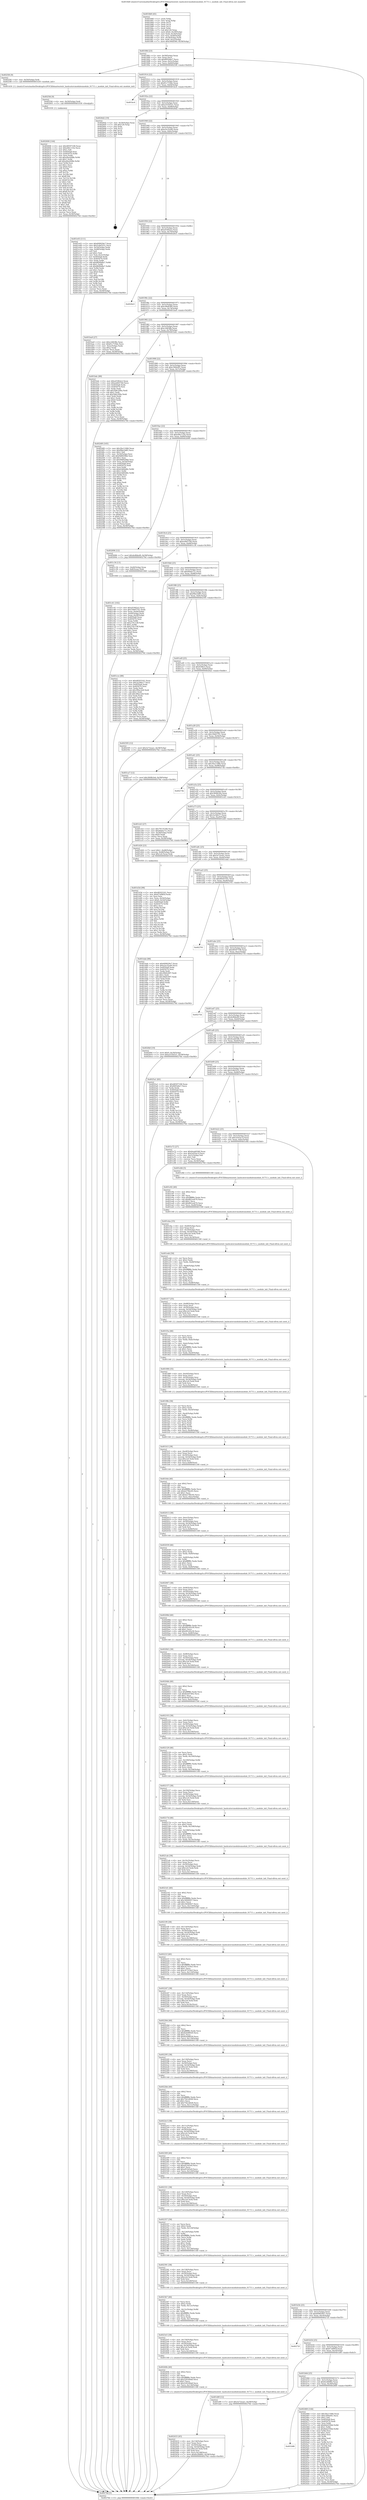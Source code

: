 digraph "0x4018d0" {
  label = "0x4018d0 (/mnt/c/Users/mathe/Desktop/tcc/POCII/binaries/extr_hashcatsrcmodulesmodule_01711.c_module_init_Final-ollvm.out::main(0))"
  labelloc = "t"
  node[shape=record]

  Entry [label="",width=0.3,height=0.3,shape=circle,fillcolor=black,style=filled]
  "0x4018fd" [label="{
     0x4018fd [23]\l
     | [instrs]\l
     &nbsp;&nbsp;0x4018fd \<+3\>: mov -0x58(%rbp),%eax\l
     &nbsp;&nbsp;0x401900 \<+2\>: mov %eax,%ecx\l
     &nbsp;&nbsp;0x401902 \<+6\>: sub $0x80f3d4e7,%ecx\l
     &nbsp;&nbsp;0x401908 \<+3\>: mov %eax,-0x5c(%rbp)\l
     &nbsp;&nbsp;0x40190b \<+3\>: mov %ecx,-0x60(%rbp)\l
     &nbsp;&nbsp;0x40190e \<+6\>: je 00000000004025f4 \<main+0xd24\>\l
  }"]
  "0x4025f4" [label="{
     0x4025f4 [9]\l
     | [instrs]\l
     &nbsp;&nbsp;0x4025f4 \<+4\>: mov -0x50(%rbp),%rdi\l
     &nbsp;&nbsp;0x4025f8 \<+5\>: call 0000000000401430 \<module_init\>\l
     | [calls]\l
     &nbsp;&nbsp;0x401430 \{1\} (/mnt/c/Users/mathe/Desktop/tcc/POCII/binaries/extr_hashcatsrcmodulesmodule_01711.c_module_init_Final-ollvm.out::module_init)\l
  }"]
  "0x401914" [label="{
     0x401914 [22]\l
     | [instrs]\l
     &nbsp;&nbsp;0x401914 \<+5\>: jmp 0000000000401919 \<main+0x49\>\l
     &nbsp;&nbsp;0x401919 \<+3\>: mov -0x5c(%rbp),%eax\l
     &nbsp;&nbsp;0x40191c \<+5\>: sub $0x81c719de,%eax\l
     &nbsp;&nbsp;0x401921 \<+3\>: mov %eax,-0x64(%rbp)\l
     &nbsp;&nbsp;0x401924 \<+6\>: je 0000000000401bc4 \<main+0x2f4\>\l
  }"]
  Exit [label="",width=0.3,height=0.3,shape=circle,fillcolor=black,style=filled,peripheries=2]
  "0x401bc4" [label="{
     0x401bc4\l
  }", style=dashed]
  "0x40192a" [label="{
     0x40192a [22]\l
     | [instrs]\l
     &nbsp;&nbsp;0x40192a \<+5\>: jmp 000000000040192f \<main+0x5f\>\l
     &nbsp;&nbsp;0x40192f \<+3\>: mov -0x5c(%rbp),%eax\l
     &nbsp;&nbsp;0x401932 \<+5\>: sub $0xa555b521,%eax\l
     &nbsp;&nbsp;0x401937 \<+3\>: mov %eax,-0x68(%rbp)\l
     &nbsp;&nbsp;0x40193a \<+6\>: je 00000000004026d2 \<main+0xe02\>\l
  }"]
  "0x402606" [label="{
     0x402606 [144]\l
     | [instrs]\l
     &nbsp;&nbsp;0x402606 \<+5\>: mov $0x48597108,%eax\l
     &nbsp;&nbsp;0x40260b \<+5\>: mov $0xe84c133e,%ecx\l
     &nbsp;&nbsp;0x402610 \<+2\>: mov $0x1,%dl\l
     &nbsp;&nbsp;0x402612 \<+7\>: mov 0x4050a8,%esi\l
     &nbsp;&nbsp;0x402619 \<+8\>: mov 0x405070,%r8d\l
     &nbsp;&nbsp;0x402621 \<+3\>: mov %esi,%r9d\l
     &nbsp;&nbsp;0x402624 \<+7\>: sub $0xa9ee008b,%r9d\l
     &nbsp;&nbsp;0x40262b \<+4\>: sub $0x1,%r9d\l
     &nbsp;&nbsp;0x40262f \<+7\>: add $0xa9ee008b,%r9d\l
     &nbsp;&nbsp;0x402636 \<+4\>: imul %r9d,%esi\l
     &nbsp;&nbsp;0x40263a \<+3\>: and $0x1,%esi\l
     &nbsp;&nbsp;0x40263d \<+3\>: cmp $0x0,%esi\l
     &nbsp;&nbsp;0x402640 \<+4\>: sete %r10b\l
     &nbsp;&nbsp;0x402644 \<+4\>: cmp $0xa,%r8d\l
     &nbsp;&nbsp;0x402648 \<+4\>: setl %r11b\l
     &nbsp;&nbsp;0x40264c \<+3\>: mov %r10b,%bl\l
     &nbsp;&nbsp;0x40264f \<+3\>: xor $0xff,%bl\l
     &nbsp;&nbsp;0x402652 \<+3\>: mov %r11b,%r14b\l
     &nbsp;&nbsp;0x402655 \<+4\>: xor $0xff,%r14b\l
     &nbsp;&nbsp;0x402659 \<+3\>: xor $0x1,%dl\l
     &nbsp;&nbsp;0x40265c \<+3\>: mov %bl,%r15b\l
     &nbsp;&nbsp;0x40265f \<+4\>: and $0xff,%r15b\l
     &nbsp;&nbsp;0x402663 \<+3\>: and %dl,%r10b\l
     &nbsp;&nbsp;0x402666 \<+3\>: mov %r14b,%r12b\l
     &nbsp;&nbsp;0x402669 \<+4\>: and $0xff,%r12b\l
     &nbsp;&nbsp;0x40266d \<+3\>: and %dl,%r11b\l
     &nbsp;&nbsp;0x402670 \<+3\>: or %r10b,%r15b\l
     &nbsp;&nbsp;0x402673 \<+3\>: or %r11b,%r12b\l
     &nbsp;&nbsp;0x402676 \<+3\>: xor %r12b,%r15b\l
     &nbsp;&nbsp;0x402679 \<+3\>: or %r14b,%bl\l
     &nbsp;&nbsp;0x40267c \<+3\>: xor $0xff,%bl\l
     &nbsp;&nbsp;0x40267f \<+3\>: or $0x1,%dl\l
     &nbsp;&nbsp;0x402682 \<+2\>: and %dl,%bl\l
     &nbsp;&nbsp;0x402684 \<+3\>: or %bl,%r15b\l
     &nbsp;&nbsp;0x402687 \<+4\>: test $0x1,%r15b\l
     &nbsp;&nbsp;0x40268b \<+3\>: cmovne %ecx,%eax\l
     &nbsp;&nbsp;0x40268e \<+3\>: mov %eax,-0x58(%rbp)\l
     &nbsp;&nbsp;0x402691 \<+5\>: jmp 000000000040276d \<main+0xe9d\>\l
  }"]
  "0x4026d2" [label="{
     0x4026d2 [19]\l
     | [instrs]\l
     &nbsp;&nbsp;0x4026d2 \<+3\>: mov -0x30(%rbp),%eax\l
     &nbsp;&nbsp;0x4026d5 \<+7\>: add $0x120,%rsp\l
     &nbsp;&nbsp;0x4026dc \<+1\>: pop %rbx\l
     &nbsp;&nbsp;0x4026dd \<+2\>: pop %r12\l
     &nbsp;&nbsp;0x4026df \<+2\>: pop %r14\l
     &nbsp;&nbsp;0x4026e1 \<+2\>: pop %r15\l
     &nbsp;&nbsp;0x4026e3 \<+1\>: pop %rbp\l
     &nbsp;&nbsp;0x4026e4 \<+1\>: ret\l
  }"]
  "0x401940" [label="{
     0x401940 [22]\l
     | [instrs]\l
     &nbsp;&nbsp;0x401940 \<+5\>: jmp 0000000000401945 \<main+0x75\>\l
     &nbsp;&nbsp;0x401945 \<+3\>: mov -0x5c(%rbp),%eax\l
     &nbsp;&nbsp;0x401948 \<+5\>: sub $0xa5e32a40,%eax\l
     &nbsp;&nbsp;0x40194d \<+3\>: mov %eax,-0x6c(%rbp)\l
     &nbsp;&nbsp;0x401950 \<+6\>: je 0000000000401e03 \<main+0x533\>\l
  }"]
  "0x4025fd" [label="{
     0x4025fd [9]\l
     | [instrs]\l
     &nbsp;&nbsp;0x4025fd \<+4\>: mov -0x50(%rbp),%rdi\l
     &nbsp;&nbsp;0x402601 \<+5\>: call 0000000000401030 \<free@plt\>\l
     | [calls]\l
     &nbsp;&nbsp;0x401030 \{1\} (unknown)\l
  }"]
  "0x401e03" [label="{
     0x401e03 [111]\l
     | [instrs]\l
     &nbsp;&nbsp;0x401e03 \<+5\>: mov $0x609029e7,%eax\l
     &nbsp;&nbsp;0x401e08 \<+5\>: mov $0x5c8d3251,%ecx\l
     &nbsp;&nbsp;0x401e0d \<+3\>: mov -0x54(%rbp),%edx\l
     &nbsp;&nbsp;0x401e10 \<+3\>: cmp -0x48(%rbp),%edx\l
     &nbsp;&nbsp;0x401e13 \<+4\>: setl %sil\l
     &nbsp;&nbsp;0x401e17 \<+4\>: and $0x1,%sil\l
     &nbsp;&nbsp;0x401e1b \<+4\>: mov %sil,-0x21(%rbp)\l
     &nbsp;&nbsp;0x401e1f \<+7\>: mov 0x4050a8,%edx\l
     &nbsp;&nbsp;0x401e26 \<+7\>: mov 0x405070,%edi\l
     &nbsp;&nbsp;0x401e2d \<+3\>: mov %edx,%r8d\l
     &nbsp;&nbsp;0x401e30 \<+7\>: add $0x8699d8a7,%r8d\l
     &nbsp;&nbsp;0x401e37 \<+4\>: sub $0x1,%r8d\l
     &nbsp;&nbsp;0x401e3b \<+7\>: sub $0x8699d8a7,%r8d\l
     &nbsp;&nbsp;0x401e42 \<+4\>: imul %r8d,%edx\l
     &nbsp;&nbsp;0x401e46 \<+3\>: and $0x1,%edx\l
     &nbsp;&nbsp;0x401e49 \<+3\>: cmp $0x0,%edx\l
     &nbsp;&nbsp;0x401e4c \<+4\>: sete %sil\l
     &nbsp;&nbsp;0x401e50 \<+3\>: cmp $0xa,%edi\l
     &nbsp;&nbsp;0x401e53 \<+4\>: setl %r9b\l
     &nbsp;&nbsp;0x401e57 \<+3\>: mov %sil,%r10b\l
     &nbsp;&nbsp;0x401e5a \<+3\>: and %r9b,%r10b\l
     &nbsp;&nbsp;0x401e5d \<+3\>: xor %r9b,%sil\l
     &nbsp;&nbsp;0x401e60 \<+3\>: or %sil,%r10b\l
     &nbsp;&nbsp;0x401e63 \<+4\>: test $0x1,%r10b\l
     &nbsp;&nbsp;0x401e67 \<+3\>: cmovne %ecx,%eax\l
     &nbsp;&nbsp;0x401e6a \<+3\>: mov %eax,-0x58(%rbp)\l
     &nbsp;&nbsp;0x401e6d \<+5\>: jmp 000000000040276d \<main+0xe9d\>\l
  }"]
  "0x401956" [label="{
     0x401956 [22]\l
     | [instrs]\l
     &nbsp;&nbsp;0x401956 \<+5\>: jmp 000000000040195b \<main+0x8b\>\l
     &nbsp;&nbsp;0x40195b \<+3\>: mov -0x5c(%rbp),%eax\l
     &nbsp;&nbsp;0x40195e \<+5\>: sub $0xaf1062e2,%eax\l
     &nbsp;&nbsp;0x401963 \<+3\>: mov %eax,-0x70(%rbp)\l
     &nbsp;&nbsp;0x401966 \<+6\>: je 00000000004026e5 \<main+0xe15\>\l
  }"]
  "0x401b86" [label="{
     0x401b86\l
  }", style=dashed]
  "0x4026e5" [label="{
     0x4026e5\l
  }", style=dashed]
  "0x40196c" [label="{
     0x40196c [22]\l
     | [instrs]\l
     &nbsp;&nbsp;0x40196c \<+5\>: jmp 0000000000401971 \<main+0xa1\>\l
     &nbsp;&nbsp;0x401971 \<+3\>: mov -0x5c(%rbp),%eax\l
     &nbsp;&nbsp;0x401974 \<+5\>: sub $0xc06df360,%eax\l
     &nbsp;&nbsp;0x401979 \<+3\>: mov %eax,-0x74(%rbp)\l
     &nbsp;&nbsp;0x40197c \<+6\>: je 0000000000401ba9 \<main+0x2d9\>\l
  }"]
  "0x402460" [label="{
     0x402460 [144]\l
     | [instrs]\l
     &nbsp;&nbsp;0x402460 \<+5\>: mov $0x30a11066,%eax\l
     &nbsp;&nbsp;0x402465 \<+5\>: mov $0xc560e0f1,%ecx\l
     &nbsp;&nbsp;0x40246a \<+2\>: mov $0x1,%dl\l
     &nbsp;&nbsp;0x40246c \<+7\>: mov 0x4050a8,%esi\l
     &nbsp;&nbsp;0x402473 \<+7\>: mov 0x405070,%edi\l
     &nbsp;&nbsp;0x40247a \<+3\>: mov %esi,%r8d\l
     &nbsp;&nbsp;0x40247d \<+7\>: add $0x8eb2594d,%r8d\l
     &nbsp;&nbsp;0x402484 \<+4\>: sub $0x1,%r8d\l
     &nbsp;&nbsp;0x402488 \<+7\>: sub $0x8eb2594d,%r8d\l
     &nbsp;&nbsp;0x40248f \<+4\>: imul %r8d,%esi\l
     &nbsp;&nbsp;0x402493 \<+3\>: and $0x1,%esi\l
     &nbsp;&nbsp;0x402496 \<+3\>: cmp $0x0,%esi\l
     &nbsp;&nbsp;0x402499 \<+4\>: sete %r9b\l
     &nbsp;&nbsp;0x40249d \<+3\>: cmp $0xa,%edi\l
     &nbsp;&nbsp;0x4024a0 \<+4\>: setl %r10b\l
     &nbsp;&nbsp;0x4024a4 \<+3\>: mov %r9b,%r11b\l
     &nbsp;&nbsp;0x4024a7 \<+4\>: xor $0xff,%r11b\l
     &nbsp;&nbsp;0x4024ab \<+3\>: mov %r10b,%bl\l
     &nbsp;&nbsp;0x4024ae \<+3\>: xor $0xff,%bl\l
     &nbsp;&nbsp;0x4024b1 \<+3\>: xor $0x0,%dl\l
     &nbsp;&nbsp;0x4024b4 \<+3\>: mov %r11b,%r14b\l
     &nbsp;&nbsp;0x4024b7 \<+4\>: and $0x0,%r14b\l
     &nbsp;&nbsp;0x4024bb \<+3\>: and %dl,%r9b\l
     &nbsp;&nbsp;0x4024be \<+3\>: mov %bl,%r15b\l
     &nbsp;&nbsp;0x4024c1 \<+4\>: and $0x0,%r15b\l
     &nbsp;&nbsp;0x4024c5 \<+3\>: and %dl,%r10b\l
     &nbsp;&nbsp;0x4024c8 \<+3\>: or %r9b,%r14b\l
     &nbsp;&nbsp;0x4024cb \<+3\>: or %r10b,%r15b\l
     &nbsp;&nbsp;0x4024ce \<+3\>: xor %r15b,%r14b\l
     &nbsp;&nbsp;0x4024d1 \<+3\>: or %bl,%r11b\l
     &nbsp;&nbsp;0x4024d4 \<+4\>: xor $0xff,%r11b\l
     &nbsp;&nbsp;0x4024d8 \<+3\>: or $0x0,%dl\l
     &nbsp;&nbsp;0x4024db \<+3\>: and %dl,%r11b\l
     &nbsp;&nbsp;0x4024de \<+3\>: or %r11b,%r14b\l
     &nbsp;&nbsp;0x4024e1 \<+4\>: test $0x1,%r14b\l
     &nbsp;&nbsp;0x4024e5 \<+3\>: cmovne %ecx,%eax\l
     &nbsp;&nbsp;0x4024e8 \<+3\>: mov %eax,-0x58(%rbp)\l
     &nbsp;&nbsp;0x4024eb \<+5\>: jmp 000000000040276d \<main+0xe9d\>\l
  }"]
  "0x401ba9" [label="{
     0x401ba9 [27]\l
     | [instrs]\l
     &nbsp;&nbsp;0x401ba9 \<+5\>: mov $0xc2483ffa,%eax\l
     &nbsp;&nbsp;0x401bae \<+5\>: mov $0x81c719de,%ecx\l
     &nbsp;&nbsp;0x401bb3 \<+3\>: mov -0x2c(%rbp),%edx\l
     &nbsp;&nbsp;0x401bb6 \<+3\>: cmp $0x2,%edx\l
     &nbsp;&nbsp;0x401bb9 \<+3\>: cmovne %ecx,%eax\l
     &nbsp;&nbsp;0x401bbc \<+3\>: mov %eax,-0x58(%rbp)\l
     &nbsp;&nbsp;0x401bbf \<+5\>: jmp 000000000040276d \<main+0xe9d\>\l
  }"]
  "0x401982" [label="{
     0x401982 [22]\l
     | [instrs]\l
     &nbsp;&nbsp;0x401982 \<+5\>: jmp 0000000000401987 \<main+0xb7\>\l
     &nbsp;&nbsp;0x401987 \<+3\>: mov -0x5c(%rbp),%eax\l
     &nbsp;&nbsp;0x40198a \<+5\>: sub $0xc2483ffa,%eax\l
     &nbsp;&nbsp;0x40198f \<+3\>: mov %eax,-0x78(%rbp)\l
     &nbsp;&nbsp;0x401992 \<+6\>: je 0000000000401bdc \<main+0x30c\>\l
  }"]
  "0x40276d" [label="{
     0x40276d [5]\l
     | [instrs]\l
     &nbsp;&nbsp;0x40276d \<+5\>: jmp 00000000004018fd \<main+0x2d\>\l
  }"]
  "0x4018d0" [label="{
     0x4018d0 [45]\l
     | [instrs]\l
     &nbsp;&nbsp;0x4018d0 \<+1\>: push %rbp\l
     &nbsp;&nbsp;0x4018d1 \<+3\>: mov %rsp,%rbp\l
     &nbsp;&nbsp;0x4018d4 \<+2\>: push %r15\l
     &nbsp;&nbsp;0x4018d6 \<+2\>: push %r14\l
     &nbsp;&nbsp;0x4018d8 \<+2\>: push %r12\l
     &nbsp;&nbsp;0x4018da \<+1\>: push %rbx\l
     &nbsp;&nbsp;0x4018db \<+7\>: sub $0x120,%rsp\l
     &nbsp;&nbsp;0x4018e2 \<+7\>: movl $0x0,-0x30(%rbp)\l
     &nbsp;&nbsp;0x4018e9 \<+3\>: mov %edi,-0x34(%rbp)\l
     &nbsp;&nbsp;0x4018ec \<+4\>: mov %rsi,-0x40(%rbp)\l
     &nbsp;&nbsp;0x4018f0 \<+3\>: mov -0x34(%rbp),%edi\l
     &nbsp;&nbsp;0x4018f3 \<+3\>: mov %edi,-0x2c(%rbp)\l
     &nbsp;&nbsp;0x4018f6 \<+7\>: movl $0xc06df360,-0x58(%rbp)\l
  }"]
  "0x402433" [label="{
     0x402433 [45]\l
     | [instrs]\l
     &nbsp;&nbsp;0x402433 \<+6\>: mov -0x134(%rbp),%ecx\l
     &nbsp;&nbsp;0x402439 \<+3\>: imul %eax,%ecx\l
     &nbsp;&nbsp;0x40243c \<+4\>: mov -0x50(%rbp),%rsi\l
     &nbsp;&nbsp;0x402440 \<+4\>: movslq -0x54(%rbp),%rdi\l
     &nbsp;&nbsp;0x402444 \<+7\>: imul $0x1e0,%rdi,%rdi\l
     &nbsp;&nbsp;0x40244b \<+3\>: add %rdi,%rsi\l
     &nbsp;&nbsp;0x40244e \<+6\>: mov %ecx,0x1d8(%rsi)\l
     &nbsp;&nbsp;0x402454 \<+7\>: movl $0x6e2fb882,-0x58(%rbp)\l
     &nbsp;&nbsp;0x40245b \<+5\>: jmp 000000000040276d \<main+0xe9d\>\l
  }"]
  "0x401bdc" [label="{
     0x401bdc [88]\l
     | [instrs]\l
     &nbsp;&nbsp;0x401bdc \<+5\>: mov $0xaf1062e2,%eax\l
     &nbsp;&nbsp;0x401be1 \<+5\>: mov $0xee84574d,%ecx\l
     &nbsp;&nbsp;0x401be6 \<+7\>: mov 0x4050a8,%edx\l
     &nbsp;&nbsp;0x401bed \<+7\>: mov 0x405070,%esi\l
     &nbsp;&nbsp;0x401bf4 \<+2\>: mov %edx,%edi\l
     &nbsp;&nbsp;0x401bf6 \<+6\>: add $0x5b8c208a,%edi\l
     &nbsp;&nbsp;0x401bfc \<+3\>: sub $0x1,%edi\l
     &nbsp;&nbsp;0x401bff \<+6\>: sub $0x5b8c208a,%edi\l
     &nbsp;&nbsp;0x401c05 \<+3\>: imul %edi,%edx\l
     &nbsp;&nbsp;0x401c08 \<+3\>: and $0x1,%edx\l
     &nbsp;&nbsp;0x401c0b \<+3\>: cmp $0x0,%edx\l
     &nbsp;&nbsp;0x401c0e \<+4\>: sete %r8b\l
     &nbsp;&nbsp;0x401c12 \<+3\>: cmp $0xa,%esi\l
     &nbsp;&nbsp;0x401c15 \<+4\>: setl %r9b\l
     &nbsp;&nbsp;0x401c19 \<+3\>: mov %r8b,%r10b\l
     &nbsp;&nbsp;0x401c1c \<+3\>: and %r9b,%r10b\l
     &nbsp;&nbsp;0x401c1f \<+3\>: xor %r9b,%r8b\l
     &nbsp;&nbsp;0x401c22 \<+3\>: or %r8b,%r10b\l
     &nbsp;&nbsp;0x401c25 \<+4\>: test $0x1,%r10b\l
     &nbsp;&nbsp;0x401c29 \<+3\>: cmovne %ecx,%eax\l
     &nbsp;&nbsp;0x401c2c \<+3\>: mov %eax,-0x58(%rbp)\l
     &nbsp;&nbsp;0x401c2f \<+5\>: jmp 000000000040276d \<main+0xe9d\>\l
  }"]
  "0x401998" [label="{
     0x401998 [22]\l
     | [instrs]\l
     &nbsp;&nbsp;0x401998 \<+5\>: jmp 000000000040199d \<main+0xcd\>\l
     &nbsp;&nbsp;0x40199d \<+3\>: mov -0x5c(%rbp),%eax\l
     &nbsp;&nbsp;0x4019a0 \<+5\>: sub $0xc560e0f1,%eax\l
     &nbsp;&nbsp;0x4019a5 \<+3\>: mov %eax,-0x7c(%rbp)\l
     &nbsp;&nbsp;0x4019a8 \<+6\>: je 00000000004024f0 \<main+0xc20\>\l
  }"]
  "0x40240b" [label="{
     0x40240b [40]\l
     | [instrs]\l
     &nbsp;&nbsp;0x40240b \<+5\>: mov $0x2,%ecx\l
     &nbsp;&nbsp;0x402410 \<+1\>: cltd\l
     &nbsp;&nbsp;0x402411 \<+2\>: idiv %ecx\l
     &nbsp;&nbsp;0x402413 \<+6\>: imul $0xfffffffe,%edx,%ecx\l
     &nbsp;&nbsp;0x402419 \<+6\>: sub $0x229169a8,%ecx\l
     &nbsp;&nbsp;0x40241f \<+3\>: add $0x1,%ecx\l
     &nbsp;&nbsp;0x402422 \<+6\>: add $0x229169a8,%ecx\l
     &nbsp;&nbsp;0x402428 \<+6\>: mov %ecx,-0x134(%rbp)\l
     &nbsp;&nbsp;0x40242e \<+5\>: call 0000000000401160 \<next_i\>\l
     | [calls]\l
     &nbsp;&nbsp;0x401160 \{1\} (/mnt/c/Users/mathe/Desktop/tcc/POCII/binaries/extr_hashcatsrcmodulesmodule_01711.c_module_init_Final-ollvm.out::next_i)\l
  }"]
  "0x4024f0" [label="{
     0x4024f0 [165]\l
     | [instrs]\l
     &nbsp;&nbsp;0x4024f0 \<+5\>: mov $0x30a11066,%eax\l
     &nbsp;&nbsp;0x4024f5 \<+5\>: mov $0xf9be5d85,%ecx\l
     &nbsp;&nbsp;0x4024fa \<+2\>: mov $0x1,%dl\l
     &nbsp;&nbsp;0x4024fc \<+3\>: mov -0x54(%rbp),%esi\l
     &nbsp;&nbsp;0x4024ff \<+6\>: add $0x948929bb,%esi\l
     &nbsp;&nbsp;0x402505 \<+3\>: add $0x1,%esi\l
     &nbsp;&nbsp;0x402508 \<+6\>: sub $0x948929bb,%esi\l
     &nbsp;&nbsp;0x40250e \<+3\>: mov %esi,-0x54(%rbp)\l
     &nbsp;&nbsp;0x402511 \<+7\>: mov 0x4050a8,%esi\l
     &nbsp;&nbsp;0x402518 \<+7\>: mov 0x405070,%edi\l
     &nbsp;&nbsp;0x40251f \<+3\>: mov %esi,%r8d\l
     &nbsp;&nbsp;0x402522 \<+7\>: sub $0xb3d64d6c,%r8d\l
     &nbsp;&nbsp;0x402529 \<+4\>: sub $0x1,%r8d\l
     &nbsp;&nbsp;0x40252d \<+7\>: add $0xb3d64d6c,%r8d\l
     &nbsp;&nbsp;0x402534 \<+4\>: imul %r8d,%esi\l
     &nbsp;&nbsp;0x402538 \<+3\>: and $0x1,%esi\l
     &nbsp;&nbsp;0x40253b \<+3\>: cmp $0x0,%esi\l
     &nbsp;&nbsp;0x40253e \<+4\>: sete %r9b\l
     &nbsp;&nbsp;0x402542 \<+3\>: cmp $0xa,%edi\l
     &nbsp;&nbsp;0x402545 \<+4\>: setl %r10b\l
     &nbsp;&nbsp;0x402549 \<+3\>: mov %r9b,%r11b\l
     &nbsp;&nbsp;0x40254c \<+4\>: xor $0xff,%r11b\l
     &nbsp;&nbsp;0x402550 \<+3\>: mov %r10b,%bl\l
     &nbsp;&nbsp;0x402553 \<+3\>: xor $0xff,%bl\l
     &nbsp;&nbsp;0x402556 \<+3\>: xor $0x0,%dl\l
     &nbsp;&nbsp;0x402559 \<+3\>: mov %r11b,%r14b\l
     &nbsp;&nbsp;0x40255c \<+4\>: and $0x0,%r14b\l
     &nbsp;&nbsp;0x402560 \<+3\>: and %dl,%r9b\l
     &nbsp;&nbsp;0x402563 \<+3\>: mov %bl,%r15b\l
     &nbsp;&nbsp;0x402566 \<+4\>: and $0x0,%r15b\l
     &nbsp;&nbsp;0x40256a \<+3\>: and %dl,%r10b\l
     &nbsp;&nbsp;0x40256d \<+3\>: or %r9b,%r14b\l
     &nbsp;&nbsp;0x402570 \<+3\>: or %r10b,%r15b\l
     &nbsp;&nbsp;0x402573 \<+3\>: xor %r15b,%r14b\l
     &nbsp;&nbsp;0x402576 \<+3\>: or %bl,%r11b\l
     &nbsp;&nbsp;0x402579 \<+4\>: xor $0xff,%r11b\l
     &nbsp;&nbsp;0x40257d \<+3\>: or $0x0,%dl\l
     &nbsp;&nbsp;0x402580 \<+3\>: and %dl,%r11b\l
     &nbsp;&nbsp;0x402583 \<+3\>: or %r11b,%r14b\l
     &nbsp;&nbsp;0x402586 \<+4\>: test $0x1,%r14b\l
     &nbsp;&nbsp;0x40258a \<+3\>: cmovne %ecx,%eax\l
     &nbsp;&nbsp;0x40258d \<+3\>: mov %eax,-0x58(%rbp)\l
     &nbsp;&nbsp;0x402590 \<+5\>: jmp 000000000040276d \<main+0xe9d\>\l
  }"]
  "0x4019ae" [label="{
     0x4019ae [22]\l
     | [instrs]\l
     &nbsp;&nbsp;0x4019ae \<+5\>: jmp 00000000004019b3 \<main+0xe3\>\l
     &nbsp;&nbsp;0x4019b3 \<+3\>: mov -0x5c(%rbp),%eax\l
     &nbsp;&nbsp;0x4019b6 \<+5\>: sub $0xe84c133e,%eax\l
     &nbsp;&nbsp;0x4019bb \<+3\>: mov %eax,-0x80(%rbp)\l
     &nbsp;&nbsp;0x4019be \<+6\>: je 0000000000402696 \<main+0xdc6\>\l
  }"]
  "0x4023e5" [label="{
     0x4023e5 [38]\l
     | [instrs]\l
     &nbsp;&nbsp;0x4023e5 \<+6\>: mov -0x130(%rbp),%ecx\l
     &nbsp;&nbsp;0x4023eb \<+3\>: imul %eax,%ecx\l
     &nbsp;&nbsp;0x4023ee \<+4\>: mov -0x50(%rbp),%rsi\l
     &nbsp;&nbsp;0x4023f2 \<+4\>: movslq -0x54(%rbp),%rdi\l
     &nbsp;&nbsp;0x4023f6 \<+7\>: imul $0x1e0,%rdi,%rdi\l
     &nbsp;&nbsp;0x4023fd \<+3\>: add %rdi,%rsi\l
     &nbsp;&nbsp;0x402400 \<+6\>: mov %ecx,0x1d4(%rsi)\l
     &nbsp;&nbsp;0x402406 \<+5\>: call 0000000000401160 \<next_i\>\l
     | [calls]\l
     &nbsp;&nbsp;0x401160 \{1\} (/mnt/c/Users/mathe/Desktop/tcc/POCII/binaries/extr_hashcatsrcmodulesmodule_01711.c_module_init_Final-ollvm.out::next_i)\l
  }"]
  "0x402696" [label="{
     0x402696 [12]\l
     | [instrs]\l
     &nbsp;&nbsp;0x402696 \<+7\>: movl $0x4e8fded9,-0x58(%rbp)\l
     &nbsp;&nbsp;0x40269d \<+5\>: jmp 000000000040276d \<main+0xe9d\>\l
  }"]
  "0x4019c4" [label="{
     0x4019c4 [25]\l
     | [instrs]\l
     &nbsp;&nbsp;0x4019c4 \<+5\>: jmp 00000000004019c9 \<main+0xf9\>\l
     &nbsp;&nbsp;0x4019c9 \<+3\>: mov -0x5c(%rbp),%eax\l
     &nbsp;&nbsp;0x4019cc \<+5\>: sub $0xee84574d,%eax\l
     &nbsp;&nbsp;0x4019d1 \<+6\>: mov %eax,-0x84(%rbp)\l
     &nbsp;&nbsp;0x4019d7 \<+6\>: je 0000000000401c34 \<main+0x364\>\l
  }"]
  "0x4023b7" [label="{
     0x4023b7 [46]\l
     | [instrs]\l
     &nbsp;&nbsp;0x4023b7 \<+2\>: xor %ecx,%ecx\l
     &nbsp;&nbsp;0x4023b9 \<+5\>: mov $0x2,%edx\l
     &nbsp;&nbsp;0x4023be \<+6\>: mov %edx,-0x12c(%rbp)\l
     &nbsp;&nbsp;0x4023c4 \<+1\>: cltd\l
     &nbsp;&nbsp;0x4023c5 \<+7\>: mov -0x12c(%rbp),%r8d\l
     &nbsp;&nbsp;0x4023cc \<+3\>: idiv %r8d\l
     &nbsp;&nbsp;0x4023cf \<+6\>: imul $0xfffffffe,%edx,%edx\l
     &nbsp;&nbsp;0x4023d5 \<+3\>: sub $0x1,%ecx\l
     &nbsp;&nbsp;0x4023d8 \<+2\>: sub %ecx,%edx\l
     &nbsp;&nbsp;0x4023da \<+6\>: mov %edx,-0x130(%rbp)\l
     &nbsp;&nbsp;0x4023e0 \<+5\>: call 0000000000401160 \<next_i\>\l
     | [calls]\l
     &nbsp;&nbsp;0x401160 \{1\} (/mnt/c/Users/mathe/Desktop/tcc/POCII/binaries/extr_hashcatsrcmodulesmodule_01711.c_module_init_Final-ollvm.out::next_i)\l
  }"]
  "0x401c34" [label="{
     0x401c34 [13]\l
     | [instrs]\l
     &nbsp;&nbsp;0x401c34 \<+4\>: mov -0x40(%rbp),%rax\l
     &nbsp;&nbsp;0x401c38 \<+4\>: mov 0x8(%rax),%rdi\l
     &nbsp;&nbsp;0x401c3c \<+5\>: call 0000000000401060 \<atoi@plt\>\l
     | [calls]\l
     &nbsp;&nbsp;0x401060 \{1\} (unknown)\l
  }"]
  "0x4019dd" [label="{
     0x4019dd [25]\l
     | [instrs]\l
     &nbsp;&nbsp;0x4019dd \<+5\>: jmp 00000000004019e2 \<main+0x112\>\l
     &nbsp;&nbsp;0x4019e2 \<+3\>: mov -0x5c(%rbp),%eax\l
     &nbsp;&nbsp;0x4019e5 \<+5\>: sub $0xf44da71c,%eax\l
     &nbsp;&nbsp;0x4019ea \<+6\>: mov %eax,-0x88(%rbp)\l
     &nbsp;&nbsp;0x4019f0 \<+6\>: je 0000000000401cce \<main+0x3fe\>\l
  }"]
  "0x401c41" [label="{
     0x401c41 [102]\l
     | [instrs]\l
     &nbsp;&nbsp;0x401c41 \<+5\>: mov $0xaf1062e2,%ecx\l
     &nbsp;&nbsp;0x401c46 \<+5\>: mov $0x10b65701,%edx\l
     &nbsp;&nbsp;0x401c4b \<+3\>: mov %eax,-0x44(%rbp)\l
     &nbsp;&nbsp;0x401c4e \<+3\>: mov -0x44(%rbp),%eax\l
     &nbsp;&nbsp;0x401c51 \<+3\>: mov %eax,-0x28(%rbp)\l
     &nbsp;&nbsp;0x401c54 \<+7\>: mov 0x4050a8,%eax\l
     &nbsp;&nbsp;0x401c5b \<+7\>: mov 0x405070,%esi\l
     &nbsp;&nbsp;0x401c62 \<+3\>: mov %eax,%r8d\l
     &nbsp;&nbsp;0x401c65 \<+7\>: add $0x270c15ff,%r8d\l
     &nbsp;&nbsp;0x401c6c \<+4\>: sub $0x1,%r8d\l
     &nbsp;&nbsp;0x401c70 \<+7\>: sub $0x270c15ff,%r8d\l
     &nbsp;&nbsp;0x401c77 \<+4\>: imul %r8d,%eax\l
     &nbsp;&nbsp;0x401c7b \<+3\>: and $0x1,%eax\l
     &nbsp;&nbsp;0x401c7e \<+3\>: cmp $0x0,%eax\l
     &nbsp;&nbsp;0x401c81 \<+4\>: sete %r9b\l
     &nbsp;&nbsp;0x401c85 \<+3\>: cmp $0xa,%esi\l
     &nbsp;&nbsp;0x401c88 \<+4\>: setl %r10b\l
     &nbsp;&nbsp;0x401c8c \<+3\>: mov %r9b,%r11b\l
     &nbsp;&nbsp;0x401c8f \<+3\>: and %r10b,%r11b\l
     &nbsp;&nbsp;0x401c92 \<+3\>: xor %r10b,%r9b\l
     &nbsp;&nbsp;0x401c95 \<+3\>: or %r9b,%r11b\l
     &nbsp;&nbsp;0x401c98 \<+4\>: test $0x1,%r11b\l
     &nbsp;&nbsp;0x401c9c \<+3\>: cmovne %edx,%ecx\l
     &nbsp;&nbsp;0x401c9f \<+3\>: mov %ecx,-0x58(%rbp)\l
     &nbsp;&nbsp;0x401ca2 \<+5\>: jmp 000000000040276d \<main+0xe9d\>\l
  }"]
  "0x402391" [label="{
     0x402391 [38]\l
     | [instrs]\l
     &nbsp;&nbsp;0x402391 \<+6\>: mov -0x128(%rbp),%ecx\l
     &nbsp;&nbsp;0x402397 \<+3\>: imul %eax,%ecx\l
     &nbsp;&nbsp;0x40239a \<+4\>: mov -0x50(%rbp),%rsi\l
     &nbsp;&nbsp;0x40239e \<+4\>: movslq -0x54(%rbp),%rdi\l
     &nbsp;&nbsp;0x4023a2 \<+7\>: imul $0x1e0,%rdi,%rdi\l
     &nbsp;&nbsp;0x4023a9 \<+3\>: add %rdi,%rsi\l
     &nbsp;&nbsp;0x4023ac \<+6\>: mov %ecx,0x1d0(%rsi)\l
     &nbsp;&nbsp;0x4023b2 \<+5\>: call 0000000000401160 \<next_i\>\l
     | [calls]\l
     &nbsp;&nbsp;0x401160 \{1\} (/mnt/c/Users/mathe/Desktop/tcc/POCII/binaries/extr_hashcatsrcmodulesmodule_01711.c_module_init_Final-ollvm.out::next_i)\l
  }"]
  "0x401cce" [label="{
     0x401cce [88]\l
     | [instrs]\l
     &nbsp;&nbsp;0x401cce \<+5\>: mov $0x48203161,%eax\l
     &nbsp;&nbsp;0x401cd3 \<+5\>: mov $0x3a34fe17,%ecx\l
     &nbsp;&nbsp;0x401cd8 \<+7\>: mov 0x4050a8,%edx\l
     &nbsp;&nbsp;0x401cdf \<+7\>: mov 0x405070,%esi\l
     &nbsp;&nbsp;0x401ce6 \<+2\>: mov %edx,%edi\l
     &nbsp;&nbsp;0x401ce8 \<+6\>: sub $0x3f9ac2e8,%edi\l
     &nbsp;&nbsp;0x401cee \<+3\>: sub $0x1,%edi\l
     &nbsp;&nbsp;0x401cf1 \<+6\>: add $0x3f9ac2e8,%edi\l
     &nbsp;&nbsp;0x401cf7 \<+3\>: imul %edi,%edx\l
     &nbsp;&nbsp;0x401cfa \<+3\>: and $0x1,%edx\l
     &nbsp;&nbsp;0x401cfd \<+3\>: cmp $0x0,%edx\l
     &nbsp;&nbsp;0x401d00 \<+4\>: sete %r8b\l
     &nbsp;&nbsp;0x401d04 \<+3\>: cmp $0xa,%esi\l
     &nbsp;&nbsp;0x401d07 \<+4\>: setl %r9b\l
     &nbsp;&nbsp;0x401d0b \<+3\>: mov %r8b,%r10b\l
     &nbsp;&nbsp;0x401d0e \<+3\>: and %r9b,%r10b\l
     &nbsp;&nbsp;0x401d11 \<+3\>: xor %r9b,%r8b\l
     &nbsp;&nbsp;0x401d14 \<+3\>: or %r8b,%r10b\l
     &nbsp;&nbsp;0x401d17 \<+4\>: test $0x1,%r10b\l
     &nbsp;&nbsp;0x401d1b \<+3\>: cmovne %ecx,%eax\l
     &nbsp;&nbsp;0x401d1e \<+3\>: mov %eax,-0x58(%rbp)\l
     &nbsp;&nbsp;0x401d21 \<+5\>: jmp 000000000040276d \<main+0xe9d\>\l
  }"]
  "0x4019f6" [label="{
     0x4019f6 [25]\l
     | [instrs]\l
     &nbsp;&nbsp;0x4019f6 \<+5\>: jmp 00000000004019fb \<main+0x12b\>\l
     &nbsp;&nbsp;0x4019fb \<+3\>: mov -0x5c(%rbp),%eax\l
     &nbsp;&nbsp;0x4019fe \<+5\>: sub $0xf9be5d85,%eax\l
     &nbsp;&nbsp;0x401a03 \<+6\>: mov %eax,-0x8c(%rbp)\l
     &nbsp;&nbsp;0x401a09 \<+6\>: je 0000000000402595 \<main+0xcc5\>\l
  }"]
  "0x402357" [label="{
     0x402357 [58]\l
     | [instrs]\l
     &nbsp;&nbsp;0x402357 \<+2\>: xor %ecx,%ecx\l
     &nbsp;&nbsp;0x402359 \<+5\>: mov $0x2,%edx\l
     &nbsp;&nbsp;0x40235e \<+6\>: mov %edx,-0x124(%rbp)\l
     &nbsp;&nbsp;0x402364 \<+1\>: cltd\l
     &nbsp;&nbsp;0x402365 \<+7\>: mov -0x124(%rbp),%r8d\l
     &nbsp;&nbsp;0x40236c \<+3\>: idiv %r8d\l
     &nbsp;&nbsp;0x40236f \<+6\>: imul $0xfffffffe,%edx,%edx\l
     &nbsp;&nbsp;0x402375 \<+3\>: mov %ecx,%r9d\l
     &nbsp;&nbsp;0x402378 \<+3\>: sub %edx,%r9d\l
     &nbsp;&nbsp;0x40237b \<+2\>: mov %ecx,%edx\l
     &nbsp;&nbsp;0x40237d \<+3\>: sub $0x1,%edx\l
     &nbsp;&nbsp;0x402380 \<+3\>: add %edx,%r9d\l
     &nbsp;&nbsp;0x402383 \<+3\>: sub %r9d,%ecx\l
     &nbsp;&nbsp;0x402386 \<+6\>: mov %ecx,-0x128(%rbp)\l
     &nbsp;&nbsp;0x40238c \<+5\>: call 0000000000401160 \<next_i\>\l
     | [calls]\l
     &nbsp;&nbsp;0x401160 \{1\} (/mnt/c/Users/mathe/Desktop/tcc/POCII/binaries/extr_hashcatsrcmodulesmodule_01711.c_module_init_Final-ollvm.out::next_i)\l
  }"]
  "0x402595" [label="{
     0x402595 [12]\l
     | [instrs]\l
     &nbsp;&nbsp;0x402595 \<+7\>: movl $0x3e72eaec,-0x58(%rbp)\l
     &nbsp;&nbsp;0x40259c \<+5\>: jmp 000000000040276d \<main+0xe9d\>\l
  }"]
  "0x401a0f" [label="{
     0x401a0f [25]\l
     | [instrs]\l
     &nbsp;&nbsp;0x401a0f \<+5\>: jmp 0000000000401a14 \<main+0x144\>\l
     &nbsp;&nbsp;0x401a14 \<+3\>: mov -0x5c(%rbp),%eax\l
     &nbsp;&nbsp;0x401a17 \<+5\>: sub $0x45f6e5,%eax\l
     &nbsp;&nbsp;0x401a1c \<+6\>: mov %eax,-0x90(%rbp)\l
     &nbsp;&nbsp;0x401a22 \<+6\>: je 00000000004026ae \<main+0xdde\>\l
  }"]
  "0x402331" [label="{
     0x402331 [38]\l
     | [instrs]\l
     &nbsp;&nbsp;0x402331 \<+6\>: mov -0x120(%rbp),%ecx\l
     &nbsp;&nbsp;0x402337 \<+3\>: imul %eax,%ecx\l
     &nbsp;&nbsp;0x40233a \<+4\>: mov -0x50(%rbp),%rsi\l
     &nbsp;&nbsp;0x40233e \<+4\>: movslq -0x54(%rbp),%rdi\l
     &nbsp;&nbsp;0x402342 \<+7\>: imul $0x1e0,%rdi,%rdi\l
     &nbsp;&nbsp;0x402349 \<+3\>: add %rdi,%rsi\l
     &nbsp;&nbsp;0x40234c \<+6\>: mov %ecx,0x198(%rsi)\l
     &nbsp;&nbsp;0x402352 \<+5\>: call 0000000000401160 \<next_i\>\l
     | [calls]\l
     &nbsp;&nbsp;0x401160 \{1\} (/mnt/c/Users/mathe/Desktop/tcc/POCII/binaries/extr_hashcatsrcmodulesmodule_01711.c_module_init_Final-ollvm.out::next_i)\l
  }"]
  "0x4026ae" [label="{
     0x4026ae\l
  }", style=dashed]
  "0x401a28" [label="{
     0x401a28 [25]\l
     | [instrs]\l
     &nbsp;&nbsp;0x401a28 \<+5\>: jmp 0000000000401a2d \<main+0x15d\>\l
     &nbsp;&nbsp;0x401a2d \<+3\>: mov -0x5c(%rbp),%eax\l
     &nbsp;&nbsp;0x401a30 \<+5\>: sub $0x10b65701,%eax\l
     &nbsp;&nbsp;0x401a35 \<+6\>: mov %eax,-0x94(%rbp)\l
     &nbsp;&nbsp;0x401a3b \<+6\>: je 0000000000401ca7 \<main+0x3d7\>\l
  }"]
  "0x402309" [label="{
     0x402309 [40]\l
     | [instrs]\l
     &nbsp;&nbsp;0x402309 \<+5\>: mov $0x2,%ecx\l
     &nbsp;&nbsp;0x40230e \<+1\>: cltd\l
     &nbsp;&nbsp;0x40230f \<+2\>: idiv %ecx\l
     &nbsp;&nbsp;0x402311 \<+6\>: imul $0xfffffffe,%edx,%ecx\l
     &nbsp;&nbsp;0x402317 \<+6\>: sub $0xaf53d3e9,%ecx\l
     &nbsp;&nbsp;0x40231d \<+3\>: add $0x1,%ecx\l
     &nbsp;&nbsp;0x402320 \<+6\>: add $0xaf53d3e9,%ecx\l
     &nbsp;&nbsp;0x402326 \<+6\>: mov %ecx,-0x120(%rbp)\l
     &nbsp;&nbsp;0x40232c \<+5\>: call 0000000000401160 \<next_i\>\l
     | [calls]\l
     &nbsp;&nbsp;0x401160 \{1\} (/mnt/c/Users/mathe/Desktop/tcc/POCII/binaries/extr_hashcatsrcmodulesmodule_01711.c_module_init_Final-ollvm.out::next_i)\l
  }"]
  "0x401ca7" [label="{
     0x401ca7 [12]\l
     | [instrs]\l
     &nbsp;&nbsp;0x401ca7 \<+7\>: movl $0x360fb3eb,-0x58(%rbp)\l
     &nbsp;&nbsp;0x401cae \<+5\>: jmp 000000000040276d \<main+0xe9d\>\l
  }"]
  "0x401a41" [label="{
     0x401a41 [25]\l
     | [instrs]\l
     &nbsp;&nbsp;0x401a41 \<+5\>: jmp 0000000000401a46 \<main+0x176\>\l
     &nbsp;&nbsp;0x401a46 \<+3\>: mov -0x5c(%rbp),%eax\l
     &nbsp;&nbsp;0x401a49 \<+5\>: sub $0x30a11066,%eax\l
     &nbsp;&nbsp;0x401a4e \<+6\>: mov %eax,-0x98(%rbp)\l
     &nbsp;&nbsp;0x401a54 \<+6\>: je 000000000040273b \<main+0xe6b\>\l
  }"]
  "0x4022e3" [label="{
     0x4022e3 [38]\l
     | [instrs]\l
     &nbsp;&nbsp;0x4022e3 \<+6\>: mov -0x11c(%rbp),%ecx\l
     &nbsp;&nbsp;0x4022e9 \<+3\>: imul %eax,%ecx\l
     &nbsp;&nbsp;0x4022ec \<+4\>: mov -0x50(%rbp),%rsi\l
     &nbsp;&nbsp;0x4022f0 \<+4\>: movslq -0x54(%rbp),%rdi\l
     &nbsp;&nbsp;0x4022f4 \<+7\>: imul $0x1e0,%rdi,%rdi\l
     &nbsp;&nbsp;0x4022fb \<+3\>: add %rdi,%rsi\l
     &nbsp;&nbsp;0x4022fe \<+6\>: mov %ecx,0x194(%rsi)\l
     &nbsp;&nbsp;0x402304 \<+5\>: call 0000000000401160 \<next_i\>\l
     | [calls]\l
     &nbsp;&nbsp;0x401160 \{1\} (/mnt/c/Users/mathe/Desktop/tcc/POCII/binaries/extr_hashcatsrcmodulesmodule_01711.c_module_init_Final-ollvm.out::next_i)\l
  }"]
  "0x40273b" [label="{
     0x40273b\l
  }", style=dashed]
  "0x401a5a" [label="{
     0x401a5a [25]\l
     | [instrs]\l
     &nbsp;&nbsp;0x401a5a \<+5\>: jmp 0000000000401a5f \<main+0x18f\>\l
     &nbsp;&nbsp;0x401a5f \<+3\>: mov -0x5c(%rbp),%eax\l
     &nbsp;&nbsp;0x401a62 \<+5\>: sub $0x360fb3eb,%eax\l
     &nbsp;&nbsp;0x401a67 \<+6\>: mov %eax,-0x9c(%rbp)\l
     &nbsp;&nbsp;0x401a6d \<+6\>: je 0000000000401cb3 \<main+0x3e3\>\l
  }"]
  "0x4022bb" [label="{
     0x4022bb [40]\l
     | [instrs]\l
     &nbsp;&nbsp;0x4022bb \<+5\>: mov $0x2,%ecx\l
     &nbsp;&nbsp;0x4022c0 \<+1\>: cltd\l
     &nbsp;&nbsp;0x4022c1 \<+2\>: idiv %ecx\l
     &nbsp;&nbsp;0x4022c3 \<+6\>: imul $0xfffffffe,%edx,%ecx\l
     &nbsp;&nbsp;0x4022c9 \<+6\>: sub $0x75b1d028,%ecx\l
     &nbsp;&nbsp;0x4022cf \<+3\>: add $0x1,%ecx\l
     &nbsp;&nbsp;0x4022d2 \<+6\>: add $0x75b1d028,%ecx\l
     &nbsp;&nbsp;0x4022d8 \<+6\>: mov %ecx,-0x11c(%rbp)\l
     &nbsp;&nbsp;0x4022de \<+5\>: call 0000000000401160 \<next_i\>\l
     | [calls]\l
     &nbsp;&nbsp;0x401160 \{1\} (/mnt/c/Users/mathe/Desktop/tcc/POCII/binaries/extr_hashcatsrcmodulesmodule_01711.c_module_init_Final-ollvm.out::next_i)\l
  }"]
  "0x401cb3" [label="{
     0x401cb3 [27]\l
     | [instrs]\l
     &nbsp;&nbsp;0x401cb3 \<+5\>: mov $0x79135346,%eax\l
     &nbsp;&nbsp;0x401cb8 \<+5\>: mov $0xf44da71c,%ecx\l
     &nbsp;&nbsp;0x401cbd \<+3\>: mov -0x28(%rbp),%edx\l
     &nbsp;&nbsp;0x401cc0 \<+3\>: cmp $0x0,%edx\l
     &nbsp;&nbsp;0x401cc3 \<+3\>: cmove %ecx,%eax\l
     &nbsp;&nbsp;0x401cc6 \<+3\>: mov %eax,-0x58(%rbp)\l
     &nbsp;&nbsp;0x401cc9 \<+5\>: jmp 000000000040276d \<main+0xe9d\>\l
  }"]
  "0x401a73" [label="{
     0x401a73 [25]\l
     | [instrs]\l
     &nbsp;&nbsp;0x401a73 \<+5\>: jmp 0000000000401a78 \<main+0x1a8\>\l
     &nbsp;&nbsp;0x401a78 \<+3\>: mov -0x5c(%rbp),%eax\l
     &nbsp;&nbsp;0x401a7b \<+5\>: sub $0x3a34fe17,%eax\l
     &nbsp;&nbsp;0x401a80 \<+6\>: mov %eax,-0xa0(%rbp)\l
     &nbsp;&nbsp;0x401a86 \<+6\>: je 0000000000401d26 \<main+0x456\>\l
  }"]
  "0x402295" [label="{
     0x402295 [38]\l
     | [instrs]\l
     &nbsp;&nbsp;0x402295 \<+6\>: mov -0x118(%rbp),%ecx\l
     &nbsp;&nbsp;0x40229b \<+3\>: imul %eax,%ecx\l
     &nbsp;&nbsp;0x40229e \<+4\>: mov -0x50(%rbp),%rsi\l
     &nbsp;&nbsp;0x4022a2 \<+4\>: movslq -0x54(%rbp),%rdi\l
     &nbsp;&nbsp;0x4022a6 \<+7\>: imul $0x1e0,%rdi,%rdi\l
     &nbsp;&nbsp;0x4022ad \<+3\>: add %rdi,%rsi\l
     &nbsp;&nbsp;0x4022b0 \<+6\>: mov %ecx,0x190(%rsi)\l
     &nbsp;&nbsp;0x4022b6 \<+5\>: call 0000000000401160 \<next_i\>\l
     | [calls]\l
     &nbsp;&nbsp;0x401160 \{1\} (/mnt/c/Users/mathe/Desktop/tcc/POCII/binaries/extr_hashcatsrcmodulesmodule_01711.c_module_init_Final-ollvm.out::next_i)\l
  }"]
  "0x401d26" [label="{
     0x401d26 [23]\l
     | [instrs]\l
     &nbsp;&nbsp;0x401d26 \<+7\>: movl $0x1,-0x48(%rbp)\l
     &nbsp;&nbsp;0x401d2d \<+4\>: movslq -0x48(%rbp),%rax\l
     &nbsp;&nbsp;0x401d31 \<+7\>: imul $0x1e0,%rax,%rdi\l
     &nbsp;&nbsp;0x401d38 \<+5\>: call 0000000000401050 \<malloc@plt\>\l
     | [calls]\l
     &nbsp;&nbsp;0x401050 \{1\} (unknown)\l
  }"]
  "0x401a8c" [label="{
     0x401a8c [25]\l
     | [instrs]\l
     &nbsp;&nbsp;0x401a8c \<+5\>: jmp 0000000000401a91 \<main+0x1c1\>\l
     &nbsp;&nbsp;0x401a91 \<+3\>: mov -0x5c(%rbp),%eax\l
     &nbsp;&nbsp;0x401a94 \<+5\>: sub $0x3e72eaec,%eax\l
     &nbsp;&nbsp;0x401a99 \<+6\>: mov %eax,-0xa4(%rbp)\l
     &nbsp;&nbsp;0x401a9f \<+6\>: je 0000000000401dab \<main+0x4db\>\l
  }"]
  "0x401d3d" [label="{
     0x401d3d [98]\l
     | [instrs]\l
     &nbsp;&nbsp;0x401d3d \<+5\>: mov $0x48203161,%ecx\l
     &nbsp;&nbsp;0x401d42 \<+5\>: mov $0x67af985f,%edx\l
     &nbsp;&nbsp;0x401d47 \<+2\>: xor %esi,%esi\l
     &nbsp;&nbsp;0x401d49 \<+4\>: mov %rax,-0x50(%rbp)\l
     &nbsp;&nbsp;0x401d4d \<+7\>: movl $0x0,-0x54(%rbp)\l
     &nbsp;&nbsp;0x401d54 \<+8\>: mov 0x4050a8,%r8d\l
     &nbsp;&nbsp;0x401d5c \<+8\>: mov 0x405070,%r9d\l
     &nbsp;&nbsp;0x401d64 \<+3\>: sub $0x1,%esi\l
     &nbsp;&nbsp;0x401d67 \<+3\>: mov %r8d,%r10d\l
     &nbsp;&nbsp;0x401d6a \<+3\>: add %esi,%r10d\l
     &nbsp;&nbsp;0x401d6d \<+4\>: imul %r10d,%r8d\l
     &nbsp;&nbsp;0x401d71 \<+4\>: and $0x1,%r8d\l
     &nbsp;&nbsp;0x401d75 \<+4\>: cmp $0x0,%r8d\l
     &nbsp;&nbsp;0x401d79 \<+4\>: sete %r11b\l
     &nbsp;&nbsp;0x401d7d \<+4\>: cmp $0xa,%r9d\l
     &nbsp;&nbsp;0x401d81 \<+3\>: setl %bl\l
     &nbsp;&nbsp;0x401d84 \<+3\>: mov %r11b,%r14b\l
     &nbsp;&nbsp;0x401d87 \<+3\>: and %bl,%r14b\l
     &nbsp;&nbsp;0x401d8a \<+3\>: xor %bl,%r11b\l
     &nbsp;&nbsp;0x401d8d \<+3\>: or %r11b,%r14b\l
     &nbsp;&nbsp;0x401d90 \<+4\>: test $0x1,%r14b\l
     &nbsp;&nbsp;0x401d94 \<+3\>: cmovne %edx,%ecx\l
     &nbsp;&nbsp;0x401d97 \<+3\>: mov %ecx,-0x58(%rbp)\l
     &nbsp;&nbsp;0x401d9a \<+5\>: jmp 000000000040276d \<main+0xe9d\>\l
  }"]
  "0x40226d" [label="{
     0x40226d [40]\l
     | [instrs]\l
     &nbsp;&nbsp;0x40226d \<+5\>: mov $0x2,%ecx\l
     &nbsp;&nbsp;0x402272 \<+1\>: cltd\l
     &nbsp;&nbsp;0x402273 \<+2\>: idiv %ecx\l
     &nbsp;&nbsp;0x402275 \<+6\>: imul $0xfffffffe,%edx,%ecx\l
     &nbsp;&nbsp;0x40227b \<+6\>: sub $0x824d8029,%ecx\l
     &nbsp;&nbsp;0x402281 \<+3\>: add $0x1,%ecx\l
     &nbsp;&nbsp;0x402284 \<+6\>: add $0x824d8029,%ecx\l
     &nbsp;&nbsp;0x40228a \<+6\>: mov %ecx,-0x118(%rbp)\l
     &nbsp;&nbsp;0x402290 \<+5\>: call 0000000000401160 \<next_i\>\l
     | [calls]\l
     &nbsp;&nbsp;0x401160 \{1\} (/mnt/c/Users/mathe/Desktop/tcc/POCII/binaries/extr_hashcatsrcmodulesmodule_01711.c_module_init_Final-ollvm.out::next_i)\l
  }"]
  "0x401dab" [label="{
     0x401dab [88]\l
     | [instrs]\l
     &nbsp;&nbsp;0x401dab \<+5\>: mov $0x609029e7,%eax\l
     &nbsp;&nbsp;0x401db0 \<+5\>: mov $0xa5e32a40,%ecx\l
     &nbsp;&nbsp;0x401db5 \<+7\>: mov 0x4050a8,%edx\l
     &nbsp;&nbsp;0x401dbc \<+7\>: mov 0x405070,%esi\l
     &nbsp;&nbsp;0x401dc3 \<+2\>: mov %edx,%edi\l
     &nbsp;&nbsp;0x401dc5 \<+6\>: sub $0x30b0c697,%edi\l
     &nbsp;&nbsp;0x401dcb \<+3\>: sub $0x1,%edi\l
     &nbsp;&nbsp;0x401dce \<+6\>: add $0x30b0c697,%edi\l
     &nbsp;&nbsp;0x401dd4 \<+3\>: imul %edi,%edx\l
     &nbsp;&nbsp;0x401dd7 \<+3\>: and $0x1,%edx\l
     &nbsp;&nbsp;0x401dda \<+3\>: cmp $0x0,%edx\l
     &nbsp;&nbsp;0x401ddd \<+4\>: sete %r8b\l
     &nbsp;&nbsp;0x401de1 \<+3\>: cmp $0xa,%esi\l
     &nbsp;&nbsp;0x401de4 \<+4\>: setl %r9b\l
     &nbsp;&nbsp;0x401de8 \<+3\>: mov %r8b,%r10b\l
     &nbsp;&nbsp;0x401deb \<+3\>: and %r9b,%r10b\l
     &nbsp;&nbsp;0x401dee \<+3\>: xor %r9b,%r8b\l
     &nbsp;&nbsp;0x401df1 \<+3\>: or %r8b,%r10b\l
     &nbsp;&nbsp;0x401df4 \<+4\>: test $0x1,%r10b\l
     &nbsp;&nbsp;0x401df8 \<+3\>: cmovne %ecx,%eax\l
     &nbsp;&nbsp;0x401dfb \<+3\>: mov %eax,-0x58(%rbp)\l
     &nbsp;&nbsp;0x401dfe \<+5\>: jmp 000000000040276d \<main+0xe9d\>\l
  }"]
  "0x401aa5" [label="{
     0x401aa5 [25]\l
     | [instrs]\l
     &nbsp;&nbsp;0x401aa5 \<+5\>: jmp 0000000000401aaa \<main+0x1da\>\l
     &nbsp;&nbsp;0x401aaa \<+3\>: mov -0x5c(%rbp),%eax\l
     &nbsp;&nbsp;0x401aad \<+5\>: sub $0x48203161,%eax\l
     &nbsp;&nbsp;0x401ab2 \<+6\>: mov %eax,-0xa8(%rbp)\l
     &nbsp;&nbsp;0x401ab8 \<+6\>: je 0000000000402701 \<main+0xe31\>\l
  }"]
  "0x402247" [label="{
     0x402247 [38]\l
     | [instrs]\l
     &nbsp;&nbsp;0x402247 \<+6\>: mov -0x114(%rbp),%ecx\l
     &nbsp;&nbsp;0x40224d \<+3\>: imul %eax,%ecx\l
     &nbsp;&nbsp;0x402250 \<+4\>: mov -0x50(%rbp),%rsi\l
     &nbsp;&nbsp;0x402254 \<+4\>: movslq -0x54(%rbp),%rdi\l
     &nbsp;&nbsp;0x402258 \<+7\>: imul $0x1e0,%rdi,%rdi\l
     &nbsp;&nbsp;0x40225f \<+3\>: add %rdi,%rsi\l
     &nbsp;&nbsp;0x402262 \<+6\>: mov %ecx,0x18c(%rsi)\l
     &nbsp;&nbsp;0x402268 \<+5\>: call 0000000000401160 \<next_i\>\l
     | [calls]\l
     &nbsp;&nbsp;0x401160 \{1\} (/mnt/c/Users/mathe/Desktop/tcc/POCII/binaries/extr_hashcatsrcmodulesmodule_01711.c_module_init_Final-ollvm.out::next_i)\l
  }"]
  "0x402701" [label="{
     0x402701\l
  }", style=dashed]
  "0x401abe" [label="{
     0x401abe [25]\l
     | [instrs]\l
     &nbsp;&nbsp;0x401abe \<+5\>: jmp 0000000000401ac3 \<main+0x1f3\>\l
     &nbsp;&nbsp;0x401ac3 \<+3\>: mov -0x5c(%rbp),%eax\l
     &nbsp;&nbsp;0x401ac6 \<+5\>: sub $0x48597108,%eax\l
     &nbsp;&nbsp;0x401acb \<+6\>: mov %eax,-0xac(%rbp)\l
     &nbsp;&nbsp;0x401ad1 \<+6\>: je 0000000000402754 \<main+0xe84\>\l
  }"]
  "0x40221f" [label="{
     0x40221f [40]\l
     | [instrs]\l
     &nbsp;&nbsp;0x40221f \<+5\>: mov $0x2,%ecx\l
     &nbsp;&nbsp;0x402224 \<+1\>: cltd\l
     &nbsp;&nbsp;0x402225 \<+2\>: idiv %ecx\l
     &nbsp;&nbsp;0x402227 \<+6\>: imul $0xfffffffe,%edx,%ecx\l
     &nbsp;&nbsp;0x40222d \<+6\>: add $0xc47319a5,%ecx\l
     &nbsp;&nbsp;0x402233 \<+3\>: add $0x1,%ecx\l
     &nbsp;&nbsp;0x402236 \<+6\>: sub $0xc47319a5,%ecx\l
     &nbsp;&nbsp;0x40223c \<+6\>: mov %ecx,-0x114(%rbp)\l
     &nbsp;&nbsp;0x402242 \<+5\>: call 0000000000401160 \<next_i\>\l
     | [calls]\l
     &nbsp;&nbsp;0x401160 \{1\} (/mnt/c/Users/mathe/Desktop/tcc/POCII/binaries/extr_hashcatsrcmodulesmodule_01711.c_module_init_Final-ollvm.out::next_i)\l
  }"]
  "0x402754" [label="{
     0x402754\l
  }", style=dashed]
  "0x401ad7" [label="{
     0x401ad7 [25]\l
     | [instrs]\l
     &nbsp;&nbsp;0x401ad7 \<+5\>: jmp 0000000000401adc \<main+0x20c\>\l
     &nbsp;&nbsp;0x401adc \<+3\>: mov -0x5c(%rbp),%eax\l
     &nbsp;&nbsp;0x401adf \<+5\>: sub $0x4e8fded9,%eax\l
     &nbsp;&nbsp;0x401ae4 \<+6\>: mov %eax,-0xb0(%rbp)\l
     &nbsp;&nbsp;0x401aea \<+6\>: je 00000000004026bf \<main+0xdef\>\l
  }"]
  "0x4021f9" [label="{
     0x4021f9 [38]\l
     | [instrs]\l
     &nbsp;&nbsp;0x4021f9 \<+6\>: mov -0x110(%rbp),%ecx\l
     &nbsp;&nbsp;0x4021ff \<+3\>: imul %eax,%ecx\l
     &nbsp;&nbsp;0x402202 \<+4\>: mov -0x50(%rbp),%rsi\l
     &nbsp;&nbsp;0x402206 \<+4\>: movslq -0x54(%rbp),%rdi\l
     &nbsp;&nbsp;0x40220a \<+7\>: imul $0x1e0,%rdi,%rdi\l
     &nbsp;&nbsp;0x402211 \<+3\>: add %rdi,%rsi\l
     &nbsp;&nbsp;0x402214 \<+6\>: mov %ecx,0x188(%rsi)\l
     &nbsp;&nbsp;0x40221a \<+5\>: call 0000000000401160 \<next_i\>\l
     | [calls]\l
     &nbsp;&nbsp;0x401160 \{1\} (/mnt/c/Users/mathe/Desktop/tcc/POCII/binaries/extr_hashcatsrcmodulesmodule_01711.c_module_init_Final-ollvm.out::next_i)\l
  }"]
  "0x4026bf" [label="{
     0x4026bf [19]\l
     | [instrs]\l
     &nbsp;&nbsp;0x4026bf \<+7\>: movl $0x0,-0x30(%rbp)\l
     &nbsp;&nbsp;0x4026c6 \<+7\>: movl $0xa555b521,-0x58(%rbp)\l
     &nbsp;&nbsp;0x4026cd \<+5\>: jmp 000000000040276d \<main+0xe9d\>\l
  }"]
  "0x401af0" [label="{
     0x401af0 [25]\l
     | [instrs]\l
     &nbsp;&nbsp;0x401af0 \<+5\>: jmp 0000000000401af5 \<main+0x225\>\l
     &nbsp;&nbsp;0x401af5 \<+3\>: mov -0x5c(%rbp),%eax\l
     &nbsp;&nbsp;0x401af8 \<+5\>: sub $0x4eadd3d6,%eax\l
     &nbsp;&nbsp;0x401afd \<+6\>: mov %eax,-0xb4(%rbp)\l
     &nbsp;&nbsp;0x401b03 \<+6\>: je 00000000004025a1 \<main+0xcd1\>\l
  }"]
  "0x4021d1" [label="{
     0x4021d1 [40]\l
     | [instrs]\l
     &nbsp;&nbsp;0x4021d1 \<+5\>: mov $0x2,%ecx\l
     &nbsp;&nbsp;0x4021d6 \<+1\>: cltd\l
     &nbsp;&nbsp;0x4021d7 \<+2\>: idiv %ecx\l
     &nbsp;&nbsp;0x4021d9 \<+6\>: imul $0xfffffffe,%edx,%ecx\l
     &nbsp;&nbsp;0x4021df \<+6\>: sub $0x34040f27,%ecx\l
     &nbsp;&nbsp;0x4021e5 \<+3\>: add $0x1,%ecx\l
     &nbsp;&nbsp;0x4021e8 \<+6\>: add $0x34040f27,%ecx\l
     &nbsp;&nbsp;0x4021ee \<+6\>: mov %ecx,-0x110(%rbp)\l
     &nbsp;&nbsp;0x4021f4 \<+5\>: call 0000000000401160 \<next_i\>\l
     | [calls]\l
     &nbsp;&nbsp;0x401160 \{1\} (/mnt/c/Users/mathe/Desktop/tcc/POCII/binaries/extr_hashcatsrcmodulesmodule_01711.c_module_init_Final-ollvm.out::next_i)\l
  }"]
  "0x4025a1" [label="{
     0x4025a1 [83]\l
     | [instrs]\l
     &nbsp;&nbsp;0x4025a1 \<+5\>: mov $0x48597108,%eax\l
     &nbsp;&nbsp;0x4025a6 \<+5\>: mov $0x80f3d4e7,%ecx\l
     &nbsp;&nbsp;0x4025ab \<+2\>: xor %edx,%edx\l
     &nbsp;&nbsp;0x4025ad \<+7\>: mov 0x4050a8,%esi\l
     &nbsp;&nbsp;0x4025b4 \<+7\>: mov 0x405070,%edi\l
     &nbsp;&nbsp;0x4025bb \<+3\>: sub $0x1,%edx\l
     &nbsp;&nbsp;0x4025be \<+3\>: mov %esi,%r8d\l
     &nbsp;&nbsp;0x4025c1 \<+3\>: add %edx,%r8d\l
     &nbsp;&nbsp;0x4025c4 \<+4\>: imul %r8d,%esi\l
     &nbsp;&nbsp;0x4025c8 \<+3\>: and $0x1,%esi\l
     &nbsp;&nbsp;0x4025cb \<+3\>: cmp $0x0,%esi\l
     &nbsp;&nbsp;0x4025ce \<+4\>: sete %r9b\l
     &nbsp;&nbsp;0x4025d2 \<+3\>: cmp $0xa,%edi\l
     &nbsp;&nbsp;0x4025d5 \<+4\>: setl %r10b\l
     &nbsp;&nbsp;0x4025d9 \<+3\>: mov %r9b,%r11b\l
     &nbsp;&nbsp;0x4025dc \<+3\>: and %r10b,%r11b\l
     &nbsp;&nbsp;0x4025df \<+3\>: xor %r10b,%r9b\l
     &nbsp;&nbsp;0x4025e2 \<+3\>: or %r9b,%r11b\l
     &nbsp;&nbsp;0x4025e5 \<+4\>: test $0x1,%r11b\l
     &nbsp;&nbsp;0x4025e9 \<+3\>: cmovne %ecx,%eax\l
     &nbsp;&nbsp;0x4025ec \<+3\>: mov %eax,-0x58(%rbp)\l
     &nbsp;&nbsp;0x4025ef \<+5\>: jmp 000000000040276d \<main+0xe9d\>\l
  }"]
  "0x401b09" [label="{
     0x401b09 [25]\l
     | [instrs]\l
     &nbsp;&nbsp;0x401b09 \<+5\>: jmp 0000000000401b0e \<main+0x23e\>\l
     &nbsp;&nbsp;0x401b0e \<+3\>: mov -0x5c(%rbp),%eax\l
     &nbsp;&nbsp;0x401b11 \<+5\>: sub $0x5c8d3251,%eax\l
     &nbsp;&nbsp;0x401b16 \<+6\>: mov %eax,-0xb8(%rbp)\l
     &nbsp;&nbsp;0x401b1c \<+6\>: je 0000000000401e72 \<main+0x5a2\>\l
  }"]
  "0x4021ab" [label="{
     0x4021ab [38]\l
     | [instrs]\l
     &nbsp;&nbsp;0x4021ab \<+6\>: mov -0x10c(%rbp),%ecx\l
     &nbsp;&nbsp;0x4021b1 \<+3\>: imul %eax,%ecx\l
     &nbsp;&nbsp;0x4021b4 \<+4\>: mov -0x50(%rbp),%rsi\l
     &nbsp;&nbsp;0x4021b8 \<+4\>: movslq -0x54(%rbp),%rdi\l
     &nbsp;&nbsp;0x4021bc \<+7\>: imul $0x1e0,%rdi,%rdi\l
     &nbsp;&nbsp;0x4021c3 \<+3\>: add %rdi,%rsi\l
     &nbsp;&nbsp;0x4021c6 \<+6\>: mov %ecx,0x130(%rsi)\l
     &nbsp;&nbsp;0x4021cc \<+5\>: call 0000000000401160 \<next_i\>\l
     | [calls]\l
     &nbsp;&nbsp;0x401160 \{1\} (/mnt/c/Users/mathe/Desktop/tcc/POCII/binaries/extr_hashcatsrcmodulesmodule_01711.c_module_init_Final-ollvm.out::next_i)\l
  }"]
  "0x401e72" [label="{
     0x401e72 [27]\l
     | [instrs]\l
     &nbsp;&nbsp;0x401e72 \<+5\>: mov $0x4eadd3d6,%eax\l
     &nbsp;&nbsp;0x401e77 \<+5\>: mov $0x5e93ac1f,%ecx\l
     &nbsp;&nbsp;0x401e7c \<+3\>: mov -0x21(%rbp),%dl\l
     &nbsp;&nbsp;0x401e7f \<+3\>: test $0x1,%dl\l
     &nbsp;&nbsp;0x401e82 \<+3\>: cmovne %ecx,%eax\l
     &nbsp;&nbsp;0x401e85 \<+3\>: mov %eax,-0x58(%rbp)\l
     &nbsp;&nbsp;0x401e88 \<+5\>: jmp 000000000040276d \<main+0xe9d\>\l
  }"]
  "0x401b22" [label="{
     0x401b22 [25]\l
     | [instrs]\l
     &nbsp;&nbsp;0x401b22 \<+5\>: jmp 0000000000401b27 \<main+0x257\>\l
     &nbsp;&nbsp;0x401b27 \<+3\>: mov -0x5c(%rbp),%eax\l
     &nbsp;&nbsp;0x401b2a \<+5\>: sub $0x5e93ac1f,%eax\l
     &nbsp;&nbsp;0x401b2f \<+6\>: mov %eax,-0xbc(%rbp)\l
     &nbsp;&nbsp;0x401b35 \<+6\>: je 0000000000401e8d \<main+0x5bd\>\l
  }"]
  "0x40217d" [label="{
     0x40217d [46]\l
     | [instrs]\l
     &nbsp;&nbsp;0x40217d \<+2\>: xor %ecx,%ecx\l
     &nbsp;&nbsp;0x40217f \<+5\>: mov $0x2,%edx\l
     &nbsp;&nbsp;0x402184 \<+6\>: mov %edx,-0x108(%rbp)\l
     &nbsp;&nbsp;0x40218a \<+1\>: cltd\l
     &nbsp;&nbsp;0x40218b \<+7\>: mov -0x108(%rbp),%r8d\l
     &nbsp;&nbsp;0x402192 \<+3\>: idiv %r8d\l
     &nbsp;&nbsp;0x402195 \<+6\>: imul $0xfffffffe,%edx,%edx\l
     &nbsp;&nbsp;0x40219b \<+3\>: sub $0x1,%ecx\l
     &nbsp;&nbsp;0x40219e \<+2\>: sub %ecx,%edx\l
     &nbsp;&nbsp;0x4021a0 \<+6\>: mov %edx,-0x10c(%rbp)\l
     &nbsp;&nbsp;0x4021a6 \<+5\>: call 0000000000401160 \<next_i\>\l
     | [calls]\l
     &nbsp;&nbsp;0x401160 \{1\} (/mnt/c/Users/mathe/Desktop/tcc/POCII/binaries/extr_hashcatsrcmodulesmodule_01711.c_module_init_Final-ollvm.out::next_i)\l
  }"]
  "0x401e8d" [label="{
     0x401e8d [5]\l
     | [instrs]\l
     &nbsp;&nbsp;0x401e8d \<+5\>: call 0000000000401160 \<next_i\>\l
     | [calls]\l
     &nbsp;&nbsp;0x401160 \{1\} (/mnt/c/Users/mathe/Desktop/tcc/POCII/binaries/extr_hashcatsrcmodulesmodule_01711.c_module_init_Final-ollvm.out::next_i)\l
  }"]
  "0x401b3b" [label="{
     0x401b3b [25]\l
     | [instrs]\l
     &nbsp;&nbsp;0x401b3b \<+5\>: jmp 0000000000401b40 \<main+0x270\>\l
     &nbsp;&nbsp;0x401b40 \<+3\>: mov -0x5c(%rbp),%eax\l
     &nbsp;&nbsp;0x401b43 \<+5\>: sub $0x609029e7,%eax\l
     &nbsp;&nbsp;0x401b48 \<+6\>: mov %eax,-0xc0(%rbp)\l
     &nbsp;&nbsp;0x401b4e \<+6\>: je 000000000040272f \<main+0xe5f\>\l
  }"]
  "0x402157" [label="{
     0x402157 [38]\l
     | [instrs]\l
     &nbsp;&nbsp;0x402157 \<+6\>: mov -0x104(%rbp),%ecx\l
     &nbsp;&nbsp;0x40215d \<+3\>: imul %eax,%ecx\l
     &nbsp;&nbsp;0x402160 \<+4\>: mov -0x50(%rbp),%rsi\l
     &nbsp;&nbsp;0x402164 \<+4\>: movslq -0x54(%rbp),%rdi\l
     &nbsp;&nbsp;0x402168 \<+7\>: imul $0x1e0,%rdi,%rdi\l
     &nbsp;&nbsp;0x40216f \<+3\>: add %rdi,%rsi\l
     &nbsp;&nbsp;0x402172 \<+6\>: mov %ecx,0x118(%rsi)\l
     &nbsp;&nbsp;0x402178 \<+5\>: call 0000000000401160 \<next_i\>\l
     | [calls]\l
     &nbsp;&nbsp;0x401160 \{1\} (/mnt/c/Users/mathe/Desktop/tcc/POCII/binaries/extr_hashcatsrcmodulesmodule_01711.c_module_init_Final-ollvm.out::next_i)\l
  }"]
  "0x40272f" [label="{
     0x40272f\l
  }", style=dashed]
  "0x401b54" [label="{
     0x401b54 [25]\l
     | [instrs]\l
     &nbsp;&nbsp;0x401b54 \<+5\>: jmp 0000000000401b59 \<main+0x289\>\l
     &nbsp;&nbsp;0x401b59 \<+3\>: mov -0x5c(%rbp),%eax\l
     &nbsp;&nbsp;0x401b5c \<+5\>: sub $0x67af985f,%eax\l
     &nbsp;&nbsp;0x401b61 \<+6\>: mov %eax,-0xc4(%rbp)\l
     &nbsp;&nbsp;0x401b67 \<+6\>: je 0000000000401d9f \<main+0x4cf\>\l
  }"]
  "0x402129" [label="{
     0x402129 [46]\l
     | [instrs]\l
     &nbsp;&nbsp;0x402129 \<+2\>: xor %ecx,%ecx\l
     &nbsp;&nbsp;0x40212b \<+5\>: mov $0x2,%edx\l
     &nbsp;&nbsp;0x402130 \<+6\>: mov %edx,-0x100(%rbp)\l
     &nbsp;&nbsp;0x402136 \<+1\>: cltd\l
     &nbsp;&nbsp;0x402137 \<+7\>: mov -0x100(%rbp),%r8d\l
     &nbsp;&nbsp;0x40213e \<+3\>: idiv %r8d\l
     &nbsp;&nbsp;0x402141 \<+6\>: imul $0xfffffffe,%edx,%edx\l
     &nbsp;&nbsp;0x402147 \<+3\>: sub $0x1,%ecx\l
     &nbsp;&nbsp;0x40214a \<+2\>: sub %ecx,%edx\l
     &nbsp;&nbsp;0x40214c \<+6\>: mov %edx,-0x104(%rbp)\l
     &nbsp;&nbsp;0x402152 \<+5\>: call 0000000000401160 \<next_i\>\l
     | [calls]\l
     &nbsp;&nbsp;0x401160 \{1\} (/mnt/c/Users/mathe/Desktop/tcc/POCII/binaries/extr_hashcatsrcmodulesmodule_01711.c_module_init_Final-ollvm.out::next_i)\l
  }"]
  "0x401d9f" [label="{
     0x401d9f [12]\l
     | [instrs]\l
     &nbsp;&nbsp;0x401d9f \<+7\>: movl $0x3e72eaec,-0x58(%rbp)\l
     &nbsp;&nbsp;0x401da6 \<+5\>: jmp 000000000040276d \<main+0xe9d\>\l
  }"]
  "0x401b6d" [label="{
     0x401b6d [25]\l
     | [instrs]\l
     &nbsp;&nbsp;0x401b6d \<+5\>: jmp 0000000000401b72 \<main+0x2a2\>\l
     &nbsp;&nbsp;0x401b72 \<+3\>: mov -0x5c(%rbp),%eax\l
     &nbsp;&nbsp;0x401b75 \<+5\>: sub $0x6e2fb882,%eax\l
     &nbsp;&nbsp;0x401b7a \<+6\>: mov %eax,-0xc8(%rbp)\l
     &nbsp;&nbsp;0x401b80 \<+6\>: je 0000000000402460 \<main+0xb90\>\l
  }"]
  "0x401e92" [label="{
     0x401e92 [40]\l
     | [instrs]\l
     &nbsp;&nbsp;0x401e92 \<+5\>: mov $0x2,%ecx\l
     &nbsp;&nbsp;0x401e97 \<+1\>: cltd\l
     &nbsp;&nbsp;0x401e98 \<+2\>: idiv %ecx\l
     &nbsp;&nbsp;0x401e9a \<+6\>: imul $0xfffffffe,%edx,%ecx\l
     &nbsp;&nbsp;0x401ea0 \<+6\>: sub $0x861ee670,%ecx\l
     &nbsp;&nbsp;0x401ea6 \<+3\>: add $0x1,%ecx\l
     &nbsp;&nbsp;0x401ea9 \<+6\>: add $0x861ee670,%ecx\l
     &nbsp;&nbsp;0x401eaf \<+6\>: mov %ecx,-0xd0(%rbp)\l
     &nbsp;&nbsp;0x401eb5 \<+5\>: call 0000000000401160 \<next_i\>\l
     | [calls]\l
     &nbsp;&nbsp;0x401160 \{1\} (/mnt/c/Users/mathe/Desktop/tcc/POCII/binaries/extr_hashcatsrcmodulesmodule_01711.c_module_init_Final-ollvm.out::next_i)\l
  }"]
  "0x401eba" [label="{
     0x401eba [35]\l
     | [instrs]\l
     &nbsp;&nbsp;0x401eba \<+6\>: mov -0xd0(%rbp),%ecx\l
     &nbsp;&nbsp;0x401ec0 \<+3\>: imul %eax,%ecx\l
     &nbsp;&nbsp;0x401ec3 \<+4\>: mov -0x50(%rbp),%rsi\l
     &nbsp;&nbsp;0x401ec7 \<+4\>: movslq -0x54(%rbp),%rdi\l
     &nbsp;&nbsp;0x401ecb \<+7\>: imul $0x1e0,%rdi,%rdi\l
     &nbsp;&nbsp;0x401ed2 \<+3\>: add %rdi,%rsi\l
     &nbsp;&nbsp;0x401ed5 \<+3\>: mov %ecx,0x18(%rsi)\l
     &nbsp;&nbsp;0x401ed8 \<+5\>: call 0000000000401160 \<next_i\>\l
     | [calls]\l
     &nbsp;&nbsp;0x401160 \{1\} (/mnt/c/Users/mathe/Desktop/tcc/POCII/binaries/extr_hashcatsrcmodulesmodule_01711.c_module_init_Final-ollvm.out::next_i)\l
  }"]
  "0x401edd" [label="{
     0x401edd [58]\l
     | [instrs]\l
     &nbsp;&nbsp;0x401edd \<+2\>: xor %ecx,%ecx\l
     &nbsp;&nbsp;0x401edf \<+5\>: mov $0x2,%edx\l
     &nbsp;&nbsp;0x401ee4 \<+6\>: mov %edx,-0xd4(%rbp)\l
     &nbsp;&nbsp;0x401eea \<+1\>: cltd\l
     &nbsp;&nbsp;0x401eeb \<+7\>: mov -0xd4(%rbp),%r8d\l
     &nbsp;&nbsp;0x401ef2 \<+3\>: idiv %r8d\l
     &nbsp;&nbsp;0x401ef5 \<+6\>: imul $0xfffffffe,%edx,%edx\l
     &nbsp;&nbsp;0x401efb \<+3\>: mov %ecx,%r9d\l
     &nbsp;&nbsp;0x401efe \<+3\>: sub %edx,%r9d\l
     &nbsp;&nbsp;0x401f01 \<+2\>: mov %ecx,%edx\l
     &nbsp;&nbsp;0x401f03 \<+3\>: sub $0x1,%edx\l
     &nbsp;&nbsp;0x401f06 \<+3\>: add %edx,%r9d\l
     &nbsp;&nbsp;0x401f09 \<+3\>: sub %r9d,%ecx\l
     &nbsp;&nbsp;0x401f0c \<+6\>: mov %ecx,-0xd8(%rbp)\l
     &nbsp;&nbsp;0x401f12 \<+5\>: call 0000000000401160 \<next_i\>\l
     | [calls]\l
     &nbsp;&nbsp;0x401160 \{1\} (/mnt/c/Users/mathe/Desktop/tcc/POCII/binaries/extr_hashcatsrcmodulesmodule_01711.c_module_init_Final-ollvm.out::next_i)\l
  }"]
  "0x401f17" [label="{
     0x401f17 [35]\l
     | [instrs]\l
     &nbsp;&nbsp;0x401f17 \<+6\>: mov -0xd8(%rbp),%ecx\l
     &nbsp;&nbsp;0x401f1d \<+3\>: imul %eax,%ecx\l
     &nbsp;&nbsp;0x401f20 \<+4\>: mov -0x50(%rbp),%rsi\l
     &nbsp;&nbsp;0x401f24 \<+4\>: movslq -0x54(%rbp),%rdi\l
     &nbsp;&nbsp;0x401f28 \<+7\>: imul $0x1e0,%rdi,%rdi\l
     &nbsp;&nbsp;0x401f2f \<+3\>: add %rdi,%rsi\l
     &nbsp;&nbsp;0x401f32 \<+3\>: mov %ecx,0x1c(%rsi)\l
     &nbsp;&nbsp;0x401f35 \<+5\>: call 0000000000401160 \<next_i\>\l
     | [calls]\l
     &nbsp;&nbsp;0x401160 \{1\} (/mnt/c/Users/mathe/Desktop/tcc/POCII/binaries/extr_hashcatsrcmodulesmodule_01711.c_module_init_Final-ollvm.out::next_i)\l
  }"]
  "0x401f3a" [label="{
     0x401f3a [46]\l
     | [instrs]\l
     &nbsp;&nbsp;0x401f3a \<+2\>: xor %ecx,%ecx\l
     &nbsp;&nbsp;0x401f3c \<+5\>: mov $0x2,%edx\l
     &nbsp;&nbsp;0x401f41 \<+6\>: mov %edx,-0xdc(%rbp)\l
     &nbsp;&nbsp;0x401f47 \<+1\>: cltd\l
     &nbsp;&nbsp;0x401f48 \<+7\>: mov -0xdc(%rbp),%r8d\l
     &nbsp;&nbsp;0x401f4f \<+3\>: idiv %r8d\l
     &nbsp;&nbsp;0x401f52 \<+6\>: imul $0xfffffffe,%edx,%edx\l
     &nbsp;&nbsp;0x401f58 \<+3\>: sub $0x1,%ecx\l
     &nbsp;&nbsp;0x401f5b \<+2\>: sub %ecx,%edx\l
     &nbsp;&nbsp;0x401f5d \<+6\>: mov %edx,-0xe0(%rbp)\l
     &nbsp;&nbsp;0x401f63 \<+5\>: call 0000000000401160 \<next_i\>\l
     | [calls]\l
     &nbsp;&nbsp;0x401160 \{1\} (/mnt/c/Users/mathe/Desktop/tcc/POCII/binaries/extr_hashcatsrcmodulesmodule_01711.c_module_init_Final-ollvm.out::next_i)\l
  }"]
  "0x401f68" [label="{
     0x401f68 [35]\l
     | [instrs]\l
     &nbsp;&nbsp;0x401f68 \<+6\>: mov -0xe0(%rbp),%ecx\l
     &nbsp;&nbsp;0x401f6e \<+3\>: imul %eax,%ecx\l
     &nbsp;&nbsp;0x401f71 \<+4\>: mov -0x50(%rbp),%rsi\l
     &nbsp;&nbsp;0x401f75 \<+4\>: movslq -0x54(%rbp),%rdi\l
     &nbsp;&nbsp;0x401f79 \<+7\>: imul $0x1e0,%rdi,%rdi\l
     &nbsp;&nbsp;0x401f80 \<+3\>: add %rdi,%rsi\l
     &nbsp;&nbsp;0x401f83 \<+3\>: mov %ecx,0x28(%rsi)\l
     &nbsp;&nbsp;0x401f86 \<+5\>: call 0000000000401160 \<next_i\>\l
     | [calls]\l
     &nbsp;&nbsp;0x401160 \{1\} (/mnt/c/Users/mathe/Desktop/tcc/POCII/binaries/extr_hashcatsrcmodulesmodule_01711.c_module_init_Final-ollvm.out::next_i)\l
  }"]
  "0x401f8b" [label="{
     0x401f8b [58]\l
     | [instrs]\l
     &nbsp;&nbsp;0x401f8b \<+2\>: xor %ecx,%ecx\l
     &nbsp;&nbsp;0x401f8d \<+5\>: mov $0x2,%edx\l
     &nbsp;&nbsp;0x401f92 \<+6\>: mov %edx,-0xe4(%rbp)\l
     &nbsp;&nbsp;0x401f98 \<+1\>: cltd\l
     &nbsp;&nbsp;0x401f99 \<+7\>: mov -0xe4(%rbp),%r8d\l
     &nbsp;&nbsp;0x401fa0 \<+3\>: idiv %r8d\l
     &nbsp;&nbsp;0x401fa3 \<+6\>: imul $0xfffffffe,%edx,%edx\l
     &nbsp;&nbsp;0x401fa9 \<+3\>: mov %ecx,%r9d\l
     &nbsp;&nbsp;0x401fac \<+3\>: sub %edx,%r9d\l
     &nbsp;&nbsp;0x401faf \<+2\>: mov %ecx,%edx\l
     &nbsp;&nbsp;0x401fb1 \<+3\>: sub $0x1,%edx\l
     &nbsp;&nbsp;0x401fb4 \<+3\>: add %edx,%r9d\l
     &nbsp;&nbsp;0x401fb7 \<+3\>: sub %r9d,%ecx\l
     &nbsp;&nbsp;0x401fba \<+6\>: mov %ecx,-0xe8(%rbp)\l
     &nbsp;&nbsp;0x401fc0 \<+5\>: call 0000000000401160 \<next_i\>\l
     | [calls]\l
     &nbsp;&nbsp;0x401160 \{1\} (/mnt/c/Users/mathe/Desktop/tcc/POCII/binaries/extr_hashcatsrcmodulesmodule_01711.c_module_init_Final-ollvm.out::next_i)\l
  }"]
  "0x401fc5" [label="{
     0x401fc5 [38]\l
     | [instrs]\l
     &nbsp;&nbsp;0x401fc5 \<+6\>: mov -0xe8(%rbp),%ecx\l
     &nbsp;&nbsp;0x401fcb \<+3\>: imul %eax,%ecx\l
     &nbsp;&nbsp;0x401fce \<+4\>: mov -0x50(%rbp),%rsi\l
     &nbsp;&nbsp;0x401fd2 \<+4\>: movslq -0x54(%rbp),%rdi\l
     &nbsp;&nbsp;0x401fd6 \<+7\>: imul $0x1e0,%rdi,%rdi\l
     &nbsp;&nbsp;0x401fdd \<+3\>: add %rdi,%rsi\l
     &nbsp;&nbsp;0x401fe0 \<+6\>: mov %ecx,0x80(%rsi)\l
     &nbsp;&nbsp;0x401fe6 \<+5\>: call 0000000000401160 \<next_i\>\l
     | [calls]\l
     &nbsp;&nbsp;0x401160 \{1\} (/mnt/c/Users/mathe/Desktop/tcc/POCII/binaries/extr_hashcatsrcmodulesmodule_01711.c_module_init_Final-ollvm.out::next_i)\l
  }"]
  "0x401feb" [label="{
     0x401feb [40]\l
     | [instrs]\l
     &nbsp;&nbsp;0x401feb \<+5\>: mov $0x2,%ecx\l
     &nbsp;&nbsp;0x401ff0 \<+1\>: cltd\l
     &nbsp;&nbsp;0x401ff1 \<+2\>: idiv %ecx\l
     &nbsp;&nbsp;0x401ff3 \<+6\>: imul $0xfffffffe,%edx,%ecx\l
     &nbsp;&nbsp;0x401ff9 \<+6\>: sub $0xb279bc05,%ecx\l
     &nbsp;&nbsp;0x401fff \<+3\>: add $0x1,%ecx\l
     &nbsp;&nbsp;0x402002 \<+6\>: add $0xb279bc05,%ecx\l
     &nbsp;&nbsp;0x402008 \<+6\>: mov %ecx,-0xec(%rbp)\l
     &nbsp;&nbsp;0x40200e \<+5\>: call 0000000000401160 \<next_i\>\l
     | [calls]\l
     &nbsp;&nbsp;0x401160 \{1\} (/mnt/c/Users/mathe/Desktop/tcc/POCII/binaries/extr_hashcatsrcmodulesmodule_01711.c_module_init_Final-ollvm.out::next_i)\l
  }"]
  "0x402013" [label="{
     0x402013 [38]\l
     | [instrs]\l
     &nbsp;&nbsp;0x402013 \<+6\>: mov -0xec(%rbp),%ecx\l
     &nbsp;&nbsp;0x402019 \<+3\>: imul %eax,%ecx\l
     &nbsp;&nbsp;0x40201c \<+4\>: mov -0x50(%rbp),%rsi\l
     &nbsp;&nbsp;0x402020 \<+4\>: movslq -0x54(%rbp),%rdi\l
     &nbsp;&nbsp;0x402024 \<+7\>: imul $0x1e0,%rdi,%rdi\l
     &nbsp;&nbsp;0x40202b \<+3\>: add %rdi,%rsi\l
     &nbsp;&nbsp;0x40202e \<+6\>: mov %ecx,0x84(%rsi)\l
     &nbsp;&nbsp;0x402034 \<+5\>: call 0000000000401160 \<next_i\>\l
     | [calls]\l
     &nbsp;&nbsp;0x401160 \{1\} (/mnt/c/Users/mathe/Desktop/tcc/POCII/binaries/extr_hashcatsrcmodulesmodule_01711.c_module_init_Final-ollvm.out::next_i)\l
  }"]
  "0x402039" [label="{
     0x402039 [46]\l
     | [instrs]\l
     &nbsp;&nbsp;0x402039 \<+2\>: xor %ecx,%ecx\l
     &nbsp;&nbsp;0x40203b \<+5\>: mov $0x2,%edx\l
     &nbsp;&nbsp;0x402040 \<+6\>: mov %edx,-0xf0(%rbp)\l
     &nbsp;&nbsp;0x402046 \<+1\>: cltd\l
     &nbsp;&nbsp;0x402047 \<+7\>: mov -0xf0(%rbp),%r8d\l
     &nbsp;&nbsp;0x40204e \<+3\>: idiv %r8d\l
     &nbsp;&nbsp;0x402051 \<+6\>: imul $0xfffffffe,%edx,%edx\l
     &nbsp;&nbsp;0x402057 \<+3\>: sub $0x1,%ecx\l
     &nbsp;&nbsp;0x40205a \<+2\>: sub %ecx,%edx\l
     &nbsp;&nbsp;0x40205c \<+6\>: mov %edx,-0xf4(%rbp)\l
     &nbsp;&nbsp;0x402062 \<+5\>: call 0000000000401160 \<next_i\>\l
     | [calls]\l
     &nbsp;&nbsp;0x401160 \{1\} (/mnt/c/Users/mathe/Desktop/tcc/POCII/binaries/extr_hashcatsrcmodulesmodule_01711.c_module_init_Final-ollvm.out::next_i)\l
  }"]
  "0x402067" [label="{
     0x402067 [38]\l
     | [instrs]\l
     &nbsp;&nbsp;0x402067 \<+6\>: mov -0xf4(%rbp),%ecx\l
     &nbsp;&nbsp;0x40206d \<+3\>: imul %eax,%ecx\l
     &nbsp;&nbsp;0x402070 \<+4\>: mov -0x50(%rbp),%rsi\l
     &nbsp;&nbsp;0x402074 \<+4\>: movslq -0x54(%rbp),%rdi\l
     &nbsp;&nbsp;0x402078 \<+7\>: imul $0x1e0,%rdi,%rdi\l
     &nbsp;&nbsp;0x40207f \<+3\>: add %rdi,%rsi\l
     &nbsp;&nbsp;0x402082 \<+6\>: mov %ecx,0x90(%rsi)\l
     &nbsp;&nbsp;0x402088 \<+5\>: call 0000000000401160 \<next_i\>\l
     | [calls]\l
     &nbsp;&nbsp;0x401160 \{1\} (/mnt/c/Users/mathe/Desktop/tcc/POCII/binaries/extr_hashcatsrcmodulesmodule_01711.c_module_init_Final-ollvm.out::next_i)\l
  }"]
  "0x40208d" [label="{
     0x40208d [40]\l
     | [instrs]\l
     &nbsp;&nbsp;0x40208d \<+5\>: mov $0x2,%ecx\l
     &nbsp;&nbsp;0x402092 \<+1\>: cltd\l
     &nbsp;&nbsp;0x402093 \<+2\>: idiv %ecx\l
     &nbsp;&nbsp;0x402095 \<+6\>: imul $0xfffffffe,%edx,%ecx\l
     &nbsp;&nbsp;0x40209b \<+6\>: sub $0x491d5e30,%ecx\l
     &nbsp;&nbsp;0x4020a1 \<+3\>: add $0x1,%ecx\l
     &nbsp;&nbsp;0x4020a4 \<+6\>: add $0x491d5e30,%ecx\l
     &nbsp;&nbsp;0x4020aa \<+6\>: mov %ecx,-0xf8(%rbp)\l
     &nbsp;&nbsp;0x4020b0 \<+5\>: call 0000000000401160 \<next_i\>\l
     | [calls]\l
     &nbsp;&nbsp;0x401160 \{1\} (/mnt/c/Users/mathe/Desktop/tcc/POCII/binaries/extr_hashcatsrcmodulesmodule_01711.c_module_init_Final-ollvm.out::next_i)\l
  }"]
  "0x4020b5" [label="{
     0x4020b5 [38]\l
     | [instrs]\l
     &nbsp;&nbsp;0x4020b5 \<+6\>: mov -0xf8(%rbp),%ecx\l
     &nbsp;&nbsp;0x4020bb \<+3\>: imul %eax,%ecx\l
     &nbsp;&nbsp;0x4020be \<+4\>: mov -0x50(%rbp),%rsi\l
     &nbsp;&nbsp;0x4020c2 \<+4\>: movslq -0x54(%rbp),%rdi\l
     &nbsp;&nbsp;0x4020c6 \<+7\>: imul $0x1e0,%rdi,%rdi\l
     &nbsp;&nbsp;0x4020cd \<+3\>: add %rdi,%rsi\l
     &nbsp;&nbsp;0x4020d0 \<+6\>: mov %ecx,0x100(%rsi)\l
     &nbsp;&nbsp;0x4020d6 \<+5\>: call 0000000000401160 \<next_i\>\l
     | [calls]\l
     &nbsp;&nbsp;0x401160 \{1\} (/mnt/c/Users/mathe/Desktop/tcc/POCII/binaries/extr_hashcatsrcmodulesmodule_01711.c_module_init_Final-ollvm.out::next_i)\l
  }"]
  "0x4020db" [label="{
     0x4020db [40]\l
     | [instrs]\l
     &nbsp;&nbsp;0x4020db \<+5\>: mov $0x2,%ecx\l
     &nbsp;&nbsp;0x4020e0 \<+1\>: cltd\l
     &nbsp;&nbsp;0x4020e1 \<+2\>: idiv %ecx\l
     &nbsp;&nbsp;0x4020e3 \<+6\>: imul $0xfffffffe,%edx,%ecx\l
     &nbsp;&nbsp;0x4020e9 \<+6\>: sub $0x8cbd7d02,%ecx\l
     &nbsp;&nbsp;0x4020ef \<+3\>: add $0x1,%ecx\l
     &nbsp;&nbsp;0x4020f2 \<+6\>: add $0x8cbd7d02,%ecx\l
     &nbsp;&nbsp;0x4020f8 \<+6\>: mov %ecx,-0xfc(%rbp)\l
     &nbsp;&nbsp;0x4020fe \<+5\>: call 0000000000401160 \<next_i\>\l
     | [calls]\l
     &nbsp;&nbsp;0x401160 \{1\} (/mnt/c/Users/mathe/Desktop/tcc/POCII/binaries/extr_hashcatsrcmodulesmodule_01711.c_module_init_Final-ollvm.out::next_i)\l
  }"]
  "0x402103" [label="{
     0x402103 [38]\l
     | [instrs]\l
     &nbsp;&nbsp;0x402103 \<+6\>: mov -0xfc(%rbp),%ecx\l
     &nbsp;&nbsp;0x402109 \<+3\>: imul %eax,%ecx\l
     &nbsp;&nbsp;0x40210c \<+4\>: mov -0x50(%rbp),%rsi\l
     &nbsp;&nbsp;0x402110 \<+4\>: movslq -0x54(%rbp),%rdi\l
     &nbsp;&nbsp;0x402114 \<+7\>: imul $0x1e0,%rdi,%rdi\l
     &nbsp;&nbsp;0x40211b \<+3\>: add %rdi,%rsi\l
     &nbsp;&nbsp;0x40211e \<+6\>: mov %ecx,0x104(%rsi)\l
     &nbsp;&nbsp;0x402124 \<+5\>: call 0000000000401160 \<next_i\>\l
     | [calls]\l
     &nbsp;&nbsp;0x401160 \{1\} (/mnt/c/Users/mathe/Desktop/tcc/POCII/binaries/extr_hashcatsrcmodulesmodule_01711.c_module_init_Final-ollvm.out::next_i)\l
  }"]
  Entry -> "0x4018d0" [label=" 1"]
  "0x4018fd" -> "0x4025f4" [label=" 1"]
  "0x4018fd" -> "0x401914" [label=" 22"]
  "0x4026d2" -> Exit [label=" 1"]
  "0x401914" -> "0x401bc4" [label=" 0"]
  "0x401914" -> "0x40192a" [label=" 22"]
  "0x4026bf" -> "0x40276d" [label=" 1"]
  "0x40192a" -> "0x4026d2" [label=" 1"]
  "0x40192a" -> "0x401940" [label=" 21"]
  "0x402696" -> "0x40276d" [label=" 1"]
  "0x401940" -> "0x401e03" [label=" 2"]
  "0x401940" -> "0x401956" [label=" 19"]
  "0x402606" -> "0x40276d" [label=" 1"]
  "0x401956" -> "0x4026e5" [label=" 0"]
  "0x401956" -> "0x40196c" [label=" 19"]
  "0x4025fd" -> "0x402606" [label=" 1"]
  "0x40196c" -> "0x401ba9" [label=" 1"]
  "0x40196c" -> "0x401982" [label=" 18"]
  "0x401ba9" -> "0x40276d" [label=" 1"]
  "0x4018d0" -> "0x4018fd" [label=" 1"]
  "0x40276d" -> "0x4018fd" [label=" 22"]
  "0x4025f4" -> "0x4025fd" [label=" 1"]
  "0x401982" -> "0x401bdc" [label=" 1"]
  "0x401982" -> "0x401998" [label=" 17"]
  "0x401bdc" -> "0x40276d" [label=" 1"]
  "0x402595" -> "0x40276d" [label=" 1"]
  "0x401998" -> "0x4024f0" [label=" 1"]
  "0x401998" -> "0x4019ae" [label=" 16"]
  "0x4024f0" -> "0x40276d" [label=" 1"]
  "0x4019ae" -> "0x402696" [label=" 1"]
  "0x4019ae" -> "0x4019c4" [label=" 15"]
  "0x402460" -> "0x40276d" [label=" 1"]
  "0x4019c4" -> "0x401c34" [label=" 1"]
  "0x4019c4" -> "0x4019dd" [label=" 14"]
  "0x401c34" -> "0x401c41" [label=" 1"]
  "0x401c41" -> "0x40276d" [label=" 1"]
  "0x401b6d" -> "0x401b86" [label=" 0"]
  "0x4019dd" -> "0x401cce" [label=" 1"]
  "0x4019dd" -> "0x4019f6" [label=" 13"]
  "0x401b6d" -> "0x402460" [label=" 1"]
  "0x4019f6" -> "0x402595" [label=" 1"]
  "0x4019f6" -> "0x401a0f" [label=" 12"]
  "0x4025a1" -> "0x40276d" [label=" 1"]
  "0x401a0f" -> "0x4026ae" [label=" 0"]
  "0x401a0f" -> "0x401a28" [label=" 12"]
  "0x402433" -> "0x40276d" [label=" 1"]
  "0x401a28" -> "0x401ca7" [label=" 1"]
  "0x401a28" -> "0x401a41" [label=" 11"]
  "0x401ca7" -> "0x40276d" [label=" 1"]
  "0x40240b" -> "0x402433" [label=" 1"]
  "0x401a41" -> "0x40273b" [label=" 0"]
  "0x401a41" -> "0x401a5a" [label=" 11"]
  "0x4023e5" -> "0x40240b" [label=" 1"]
  "0x401a5a" -> "0x401cb3" [label=" 1"]
  "0x401a5a" -> "0x401a73" [label=" 10"]
  "0x401cb3" -> "0x40276d" [label=" 1"]
  "0x401cce" -> "0x40276d" [label=" 1"]
  "0x4023b7" -> "0x4023e5" [label=" 1"]
  "0x401a73" -> "0x401d26" [label=" 1"]
  "0x401a73" -> "0x401a8c" [label=" 9"]
  "0x401d26" -> "0x401d3d" [label=" 1"]
  "0x401d3d" -> "0x40276d" [label=" 1"]
  "0x402391" -> "0x4023b7" [label=" 1"]
  "0x401a8c" -> "0x401dab" [label=" 2"]
  "0x401a8c" -> "0x401aa5" [label=" 7"]
  "0x402357" -> "0x402391" [label=" 1"]
  "0x401aa5" -> "0x402701" [label=" 0"]
  "0x401aa5" -> "0x401abe" [label=" 7"]
  "0x402331" -> "0x402357" [label=" 1"]
  "0x401abe" -> "0x402754" [label=" 0"]
  "0x401abe" -> "0x401ad7" [label=" 7"]
  "0x402309" -> "0x402331" [label=" 1"]
  "0x401ad7" -> "0x4026bf" [label=" 1"]
  "0x401ad7" -> "0x401af0" [label=" 6"]
  "0x4022e3" -> "0x402309" [label=" 1"]
  "0x401af0" -> "0x4025a1" [label=" 1"]
  "0x401af0" -> "0x401b09" [label=" 5"]
  "0x4022bb" -> "0x4022e3" [label=" 1"]
  "0x401b09" -> "0x401e72" [label=" 2"]
  "0x401b09" -> "0x401b22" [label=" 3"]
  "0x402295" -> "0x4022bb" [label=" 1"]
  "0x401b22" -> "0x401e8d" [label=" 1"]
  "0x401b22" -> "0x401b3b" [label=" 2"]
  "0x40226d" -> "0x402295" [label=" 1"]
  "0x401b3b" -> "0x40272f" [label=" 0"]
  "0x401b3b" -> "0x401b54" [label=" 2"]
  "0x402247" -> "0x40226d" [label=" 1"]
  "0x401b54" -> "0x401d9f" [label=" 1"]
  "0x401b54" -> "0x401b6d" [label=" 1"]
  "0x401d9f" -> "0x40276d" [label=" 1"]
  "0x401dab" -> "0x40276d" [label=" 2"]
  "0x401e03" -> "0x40276d" [label=" 2"]
  "0x401e72" -> "0x40276d" [label=" 2"]
  "0x401e8d" -> "0x401e92" [label=" 1"]
  "0x401e92" -> "0x401eba" [label=" 1"]
  "0x401eba" -> "0x401edd" [label=" 1"]
  "0x401edd" -> "0x401f17" [label=" 1"]
  "0x401f17" -> "0x401f3a" [label=" 1"]
  "0x401f3a" -> "0x401f68" [label=" 1"]
  "0x401f68" -> "0x401f8b" [label=" 1"]
  "0x401f8b" -> "0x401fc5" [label=" 1"]
  "0x401fc5" -> "0x401feb" [label=" 1"]
  "0x401feb" -> "0x402013" [label=" 1"]
  "0x402013" -> "0x402039" [label=" 1"]
  "0x402039" -> "0x402067" [label=" 1"]
  "0x402067" -> "0x40208d" [label=" 1"]
  "0x40208d" -> "0x4020b5" [label=" 1"]
  "0x4020b5" -> "0x4020db" [label=" 1"]
  "0x4020db" -> "0x402103" [label=" 1"]
  "0x402103" -> "0x402129" [label=" 1"]
  "0x402129" -> "0x402157" [label=" 1"]
  "0x402157" -> "0x40217d" [label=" 1"]
  "0x40217d" -> "0x4021ab" [label=" 1"]
  "0x4021ab" -> "0x4021d1" [label=" 1"]
  "0x4021d1" -> "0x4021f9" [label=" 1"]
  "0x4021f9" -> "0x40221f" [label=" 1"]
  "0x40221f" -> "0x402247" [label=" 1"]
}
